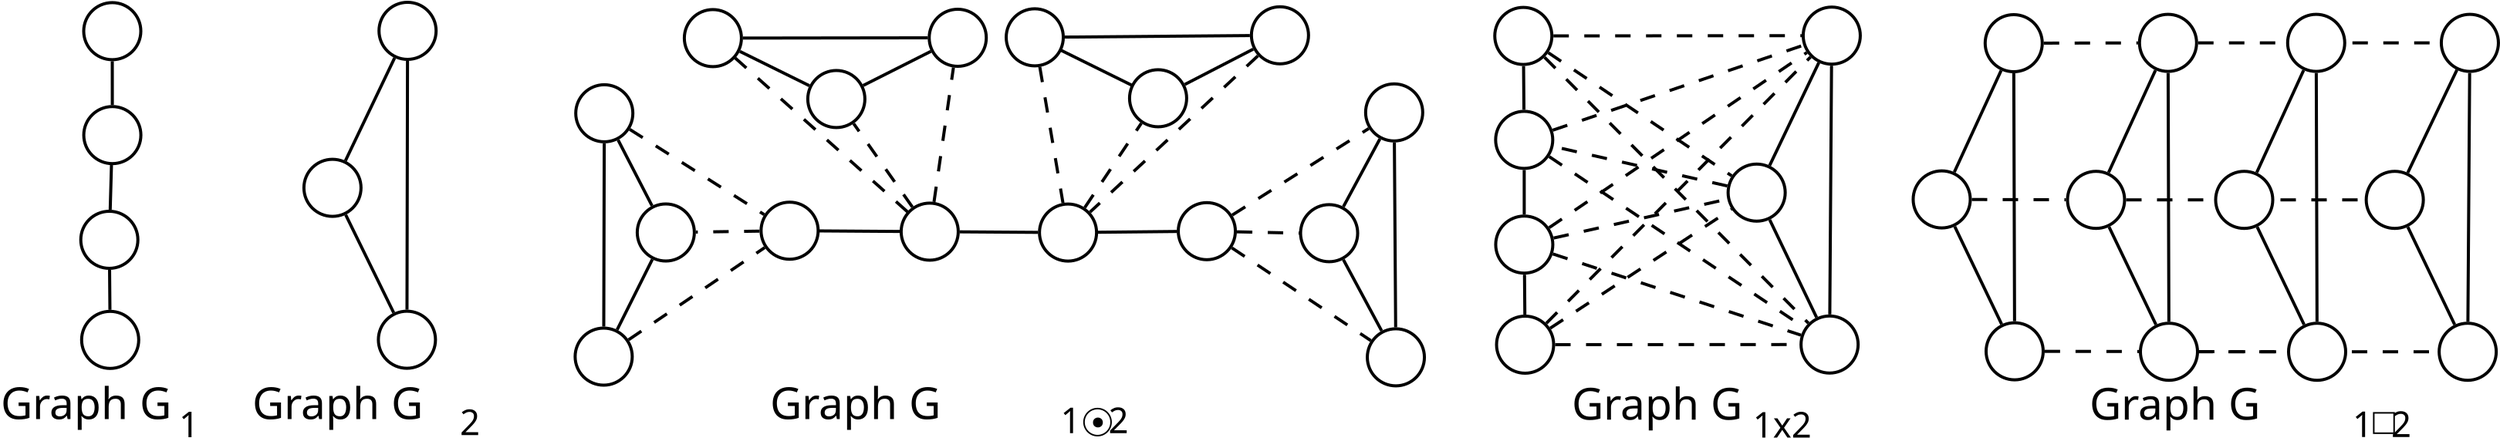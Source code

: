 <?xml version="1.0" encoding="UTF-8"?>
<dia:diagram xmlns:dia="http://www.lysator.liu.se/~alla/dia/">
  <dia:layer name="Background" visible="true" active="true">
    <dia:object type="Standard - Ellipse" version="0" id="O0">
      <dia:attribute name="obj_pos">
        <dia:point val="164.905,-38.76"/>
      </dia:attribute>
      <dia:attribute name="obj_bb">
        <dia:rectangle val="164.805,-38.86;168.705,-34.96"/>
      </dia:attribute>
      <dia:attribute name="elem_corner">
        <dia:point val="164.905,-38.76"/>
      </dia:attribute>
      <dia:attribute name="elem_width">
        <dia:real val="3.7"/>
      </dia:attribute>
      <dia:attribute name="elem_height">
        <dia:real val="3.7"/>
      </dia:attribute>
      <dia:attribute name="border_width">
        <dia:real val="0.2"/>
      </dia:attribute>
      <dia:attribute name="aspect">
        <dia:enum val="2"/>
      </dia:attribute>
    </dia:object>
    <dia:object type="Standard - Ellipse" version="0" id="O1">
      <dia:attribute name="obj_pos">
        <dia:point val="164.96,-32.02"/>
      </dia:attribute>
      <dia:attribute name="obj_bb">
        <dia:rectangle val="164.86,-32.12;168.76,-28.22"/>
      </dia:attribute>
      <dia:attribute name="elem_corner">
        <dia:point val="164.96,-32.02"/>
      </dia:attribute>
      <dia:attribute name="elem_width">
        <dia:real val="3.7"/>
      </dia:attribute>
      <dia:attribute name="elem_height">
        <dia:real val="3.7"/>
      </dia:attribute>
      <dia:attribute name="border_width">
        <dia:real val="0.2"/>
      </dia:attribute>
      <dia:attribute name="aspect">
        <dia:enum val="2"/>
      </dia:attribute>
    </dia:object>
    <dia:object type="Standard - Ellipse" version="0" id="O2">
      <dia:attribute name="obj_pos">
        <dia:point val="164.965,-25.23"/>
      </dia:attribute>
      <dia:attribute name="obj_bb">
        <dia:rectangle val="164.865,-25.33;168.765,-21.43"/>
      </dia:attribute>
      <dia:attribute name="elem_corner">
        <dia:point val="164.965,-25.23"/>
      </dia:attribute>
      <dia:attribute name="elem_width">
        <dia:real val="3.7"/>
      </dia:attribute>
      <dia:attribute name="elem_height">
        <dia:real val="3.7"/>
      </dia:attribute>
      <dia:attribute name="border_width">
        <dia:real val="0.2"/>
      </dia:attribute>
      <dia:attribute name="aspect">
        <dia:enum val="2"/>
      </dia:attribute>
    </dia:object>
    <dia:object type="Standard - Ellipse" version="0" id="O3">
      <dia:attribute name="obj_pos">
        <dia:point val="165.02,-18.74"/>
      </dia:attribute>
      <dia:attribute name="obj_bb">
        <dia:rectangle val="164.92,-18.84;168.82,-14.94"/>
      </dia:attribute>
      <dia:attribute name="elem_corner">
        <dia:point val="165.02,-18.74"/>
      </dia:attribute>
      <dia:attribute name="elem_width">
        <dia:real val="3.7"/>
      </dia:attribute>
      <dia:attribute name="elem_height">
        <dia:real val="3.7"/>
      </dia:attribute>
      <dia:attribute name="border_width">
        <dia:real val="0.2"/>
      </dia:attribute>
      <dia:attribute name="aspect">
        <dia:enum val="2"/>
      </dia:attribute>
    </dia:object>
    <dia:object type="Standard - Ellipse" version="0" id="O4">
      <dia:attribute name="obj_pos">
        <dia:point val="180.025,-28.6"/>
      </dia:attribute>
      <dia:attribute name="obj_bb">
        <dia:rectangle val="179.925,-28.7;183.825,-24.8"/>
      </dia:attribute>
      <dia:attribute name="elem_corner">
        <dia:point val="180.025,-28.6"/>
      </dia:attribute>
      <dia:attribute name="elem_width">
        <dia:real val="3.7"/>
      </dia:attribute>
      <dia:attribute name="elem_height">
        <dia:real val="3.7"/>
      </dia:attribute>
      <dia:attribute name="border_width">
        <dia:real val="0.2"/>
      </dia:attribute>
      <dia:attribute name="aspect">
        <dia:enum val="2"/>
      </dia:attribute>
    </dia:object>
    <dia:object type="Standard - Ellipse" version="0" id="O5">
      <dia:attribute name="obj_pos">
        <dia:point val="184.75,-18.75"/>
      </dia:attribute>
      <dia:attribute name="obj_bb">
        <dia:rectangle val="184.65,-18.85;188.55,-14.95"/>
      </dia:attribute>
      <dia:attribute name="elem_corner">
        <dia:point val="184.75,-18.75"/>
      </dia:attribute>
      <dia:attribute name="elem_width">
        <dia:real val="3.7"/>
      </dia:attribute>
      <dia:attribute name="elem_height">
        <dia:real val="3.7"/>
      </dia:attribute>
      <dia:attribute name="border_width">
        <dia:real val="0.2"/>
      </dia:attribute>
      <dia:attribute name="aspect">
        <dia:enum val="2"/>
      </dia:attribute>
    </dia:object>
    <dia:object type="Standard - Ellipse" version="0" id="O6">
      <dia:attribute name="obj_pos">
        <dia:point val="184.89,-38.78"/>
      </dia:attribute>
      <dia:attribute name="obj_bb">
        <dia:rectangle val="184.79,-38.88;188.69,-34.98"/>
      </dia:attribute>
      <dia:attribute name="elem_corner">
        <dia:point val="184.89,-38.78"/>
      </dia:attribute>
      <dia:attribute name="elem_width">
        <dia:real val="3.7"/>
      </dia:attribute>
      <dia:attribute name="elem_height">
        <dia:real val="3.7"/>
      </dia:attribute>
      <dia:attribute name="border_width">
        <dia:real val="0.2"/>
      </dia:attribute>
      <dia:attribute name="aspect">
        <dia:enum val="2"/>
      </dia:attribute>
    </dia:object>
    <dia:object type="Standard - Line" version="0" id="O7">
      <dia:attribute name="obj_pos">
        <dia:point val="186.614,-18.85"/>
      </dia:attribute>
      <dia:attribute name="obj_bb">
        <dia:rectangle val="186.513,-35.08;186.827,-18.75"/>
      </dia:attribute>
      <dia:attribute name="conn_endpoints">
        <dia:point val="186.614,-18.85"/>
        <dia:point val="186.726,-34.98"/>
      </dia:attribute>
      <dia:attribute name="numcp">
        <dia:int val="1"/>
      </dia:attribute>
      <dia:attribute name="line_width">
        <dia:real val="0.2"/>
      </dia:attribute>
      <dia:connections>
        <dia:connection handle="0" to="O5" connection="8"/>
        <dia:connection handle="1" to="O6" connection="8"/>
      </dia:connections>
    </dia:object>
    <dia:object type="Standard - Line" version="0" id="O8">
      <dia:attribute name="obj_pos">
        <dia:point val="166.771,-34.96"/>
      </dia:attribute>
      <dia:attribute name="obj_bb">
        <dia:rectangle val="166.67,-35.06;166.895,-32.02"/>
      </dia:attribute>
      <dia:attribute name="conn_endpoints">
        <dia:point val="166.771,-34.96"/>
        <dia:point val="166.794,-32.12"/>
      </dia:attribute>
      <dia:attribute name="numcp">
        <dia:int val="1"/>
      </dia:attribute>
      <dia:attribute name="line_width">
        <dia:real val="0.2"/>
      </dia:attribute>
      <dia:connections>
        <dia:connection handle="0" to="O0" connection="8"/>
        <dia:connection handle="1" to="O1" connection="8"/>
      </dia:connections>
    </dia:object>
    <dia:object type="Standard - Line" version="0" id="O9">
      <dia:attribute name="obj_pos">
        <dia:point val="166.814,-25.33"/>
      </dia:attribute>
      <dia:attribute name="obj_bb">
        <dia:rectangle val="166.711,-28.32;166.914,-25.23"/>
      </dia:attribute>
      <dia:attribute name="conn_endpoints">
        <dia:point val="166.814,-25.33"/>
        <dia:point val="166.811,-28.22"/>
      </dia:attribute>
      <dia:attribute name="numcp">
        <dia:int val="1"/>
      </dia:attribute>
      <dia:attribute name="line_width">
        <dia:real val="0.2"/>
      </dia:attribute>
      <dia:connections>
        <dia:connection handle="0" to="O2" connection="8"/>
        <dia:connection handle="1" to="O1" connection="8"/>
      </dia:connections>
    </dia:object>
    <dia:object type="Standard - Line" version="0" id="O10">
      <dia:attribute name="obj_pos">
        <dia:point val="166.832,-21.43"/>
      </dia:attribute>
      <dia:attribute name="obj_bb">
        <dia:rectangle val="166.731,-21.531;166.954,-18.739"/>
      </dia:attribute>
      <dia:attribute name="conn_endpoints">
        <dia:point val="166.832,-21.43"/>
        <dia:point val="166.853,-18.84"/>
      </dia:attribute>
      <dia:attribute name="numcp">
        <dia:int val="1"/>
      </dia:attribute>
      <dia:attribute name="line_width">
        <dia:real val="0.2"/>
      </dia:attribute>
      <dia:connections>
        <dia:connection handle="0" to="O2" connection="8"/>
        <dia:connection handle="1" to="O3" connection="8"/>
      </dia:connections>
    </dia:object>
    <dia:object type="Standard - Line" version="0" id="O11">
      <dia:attribute name="obj_pos">
        <dia:point val="182.718,-24.992"/>
      </dia:attribute>
      <dia:attribute name="obj_bb">
        <dia:rectangle val="182.585,-25.125;185.89,-18.525"/>
      </dia:attribute>
      <dia:attribute name="conn_endpoints">
        <dia:point val="182.718,-24.992"/>
        <dia:point val="185.757,-18.658"/>
      </dia:attribute>
      <dia:attribute name="numcp">
        <dia:int val="1"/>
      </dia:attribute>
      <dia:attribute name="line_width">
        <dia:real val="0.2"/>
      </dia:attribute>
      <dia:connections>
        <dia:connection handle="0" to="O4" connection="8"/>
        <dia:connection handle="1" to="O5" connection="8"/>
      </dia:connections>
    </dia:object>
    <dia:object type="Standard - Line" version="0" id="O12">
      <dia:attribute name="obj_pos">
        <dia:point val="182.714,-28.505"/>
      </dia:attribute>
      <dia:attribute name="obj_bb">
        <dia:rectangle val="182.58,-35.309;186.035,-28.371"/>
      </dia:attribute>
      <dia:attribute name="conn_endpoints">
        <dia:point val="182.714,-28.505"/>
        <dia:point val="185.901,-35.175"/>
      </dia:attribute>
      <dia:attribute name="numcp">
        <dia:int val="1"/>
      </dia:attribute>
      <dia:attribute name="line_width">
        <dia:real val="0.2"/>
      </dia:attribute>
      <dia:connections>
        <dia:connection handle="0" to="O4" connection="8"/>
        <dia:connection handle="1" to="O6" connection="8"/>
      </dia:connections>
    </dia:object>
    <dia:object type="Standard - Line" version="0" id="O13">
      <dia:attribute name="obj_pos">
        <dia:point val="168.818,-16.891"/>
      </dia:attribute>
      <dia:attribute name="obj_bb">
        <dia:rectangle val="168.718,-16.999;184.752,-16.791"/>
      </dia:attribute>
      <dia:attribute name="conn_endpoints">
        <dia:point val="168.818,-16.891"/>
        <dia:point val="184.652,-16.899"/>
      </dia:attribute>
      <dia:attribute name="numcp">
        <dia:int val="1"/>
      </dia:attribute>
      <dia:attribute name="line_width">
        <dia:real val="0.2"/>
      </dia:attribute>
      <dia:attribute name="line_style">
        <dia:enum val="1"/>
      </dia:attribute>
      <dia:connections>
        <dia:connection handle="0" to="O3" connection="8"/>
        <dia:connection handle="1" to="O5" connection="8"/>
      </dia:connections>
    </dia:object>
    <dia:object type="Standard - Line" version="0" id="O14">
      <dia:attribute name="obj_pos">
        <dia:point val="168.668,-22.773"/>
      </dia:attribute>
      <dia:attribute name="obj_bb">
        <dia:rectangle val="168.542,-22.899;184.873,-17.381"/>
      </dia:attribute>
      <dia:attribute name="conn_endpoints">
        <dia:point val="168.668,-22.773"/>
        <dia:point val="184.747,-17.507"/>
      </dia:attribute>
      <dia:attribute name="numcp">
        <dia:int val="1"/>
      </dia:attribute>
      <dia:attribute name="line_width">
        <dia:real val="0.2"/>
      </dia:attribute>
      <dia:attribute name="line_style">
        <dia:enum val="1"/>
      </dia:attribute>
      <dia:connections>
        <dia:connection handle="0" to="O2" connection="8"/>
        <dia:connection handle="1" to="O5" connection="8"/>
      </dia:connections>
    </dia:object>
    <dia:object type="Standard - Line" version="0" id="O15">
      <dia:attribute name="obj_pos">
        <dia:point val="168.429,-29.084"/>
      </dia:attribute>
      <dia:attribute name="obj_bb">
        <dia:rectangle val="168.29,-29.223;185.12,-17.847"/>
      </dia:attribute>
      <dia:attribute name="conn_endpoints">
        <dia:point val="168.429,-29.084"/>
        <dia:point val="184.981,-17.986"/>
      </dia:attribute>
      <dia:attribute name="numcp">
        <dia:int val="1"/>
      </dia:attribute>
      <dia:attribute name="line_width">
        <dia:real val="0.2"/>
      </dia:attribute>
      <dia:attribute name="line_style">
        <dia:enum val="1"/>
      </dia:attribute>
      <dia:connections>
        <dia:connection handle="0" to="O1" connection="8"/>
        <dia:connection handle="1" to="O5" connection="8"/>
      </dia:connections>
    </dia:object>
    <dia:object type="Standard - Line" version="0" id="O16">
      <dia:attribute name="obj_pos">
        <dia:point val="168.127,-35.526"/>
      </dia:attribute>
      <dia:attribute name="obj_bb">
        <dia:rectangle val="167.986,-35.668;185.369,-18.142"/>
      </dia:attribute>
      <dia:attribute name="conn_endpoints">
        <dia:point val="168.127,-35.526"/>
        <dia:point val="185.228,-18.284"/>
      </dia:attribute>
      <dia:attribute name="numcp">
        <dia:int val="1"/>
      </dia:attribute>
      <dia:attribute name="line_width">
        <dia:real val="0.2"/>
      </dia:attribute>
      <dia:attribute name="line_style">
        <dia:enum val="1"/>
      </dia:attribute>
      <dia:connections>
        <dia:connection handle="0" to="O0" connection="8"/>
        <dia:connection handle="1" to="O5" connection="8"/>
      </dia:connections>
    </dia:object>
    <dia:object type="Standard - Line" version="0" id="O17">
      <dia:attribute name="obj_pos">
        <dia:point val="168.243,-18.275"/>
      </dia:attribute>
      <dia:attribute name="obj_bb">
        <dia:rectangle val="168.102,-35.687;185.508,-18.134"/>
      </dia:attribute>
      <dia:attribute name="conn_endpoints">
        <dia:point val="168.243,-18.275"/>
        <dia:point val="185.367,-35.545"/>
      </dia:attribute>
      <dia:attribute name="numcp">
        <dia:int val="1"/>
      </dia:attribute>
      <dia:attribute name="line_width">
        <dia:real val="0.2"/>
      </dia:attribute>
      <dia:attribute name="line_style">
        <dia:enum val="1"/>
      </dia:attribute>
      <dia:connections>
        <dia:connection handle="0" to="O3" connection="8"/>
        <dia:connection handle="1" to="O6" connection="8"/>
      </dia:connections>
    </dia:object>
    <dia:object type="Standard - Line" version="0" id="O18">
      <dia:attribute name="obj_pos">
        <dia:point val="168.718,-23.806"/>
      </dia:attribute>
      <dia:attribute name="obj_bb">
        <dia:rectangle val="168.599,-26.444;180.091,-23.686"/>
      </dia:attribute>
      <dia:attribute name="conn_endpoints">
        <dia:point val="168.718,-23.806"/>
        <dia:point val="179.972,-26.324"/>
      </dia:attribute>
      <dia:attribute name="numcp">
        <dia:int val="1"/>
      </dia:attribute>
      <dia:attribute name="line_width">
        <dia:real val="0.2"/>
      </dia:attribute>
      <dia:attribute name="line_style">
        <dia:enum val="1"/>
      </dia:attribute>
      <dia:connections>
        <dia:connection handle="0" to="O2" connection="8"/>
        <dia:connection handle="1" to="O4" connection="8"/>
      </dia:connections>
    </dia:object>
    <dia:object type="Standard - Line" version="0" id="O19">
      <dia:attribute name="obj_pos">
        <dia:point val="179.973,-27.182"/>
      </dia:attribute>
      <dia:attribute name="obj_bb">
        <dia:rectangle val="168.592,-29.858;180.093,-27.062"/>
      </dia:attribute>
      <dia:attribute name="conn_endpoints">
        <dia:point val="179.973,-27.182"/>
        <dia:point val="168.712,-29.738"/>
      </dia:attribute>
      <dia:attribute name="numcp">
        <dia:int val="1"/>
      </dia:attribute>
      <dia:attribute name="line_width">
        <dia:real val="0.2"/>
      </dia:attribute>
      <dia:attribute name="line_style">
        <dia:enum val="1"/>
      </dia:attribute>
      <dia:connections>
        <dia:connection handle="0" to="O4" connection="8"/>
        <dia:connection handle="1" to="O1" connection="8"/>
      </dia:connections>
    </dia:object>
    <dia:object type="Standard - Line" version="0" id="O20">
      <dia:attribute name="obj_pos">
        <dia:point val="168.373,-35.823"/>
      </dia:attribute>
      <dia:attribute name="obj_bb">
        <dia:rectangle val="168.234,-35.962;180.396,-27.698"/>
      </dia:attribute>
      <dia:attribute name="conn_endpoints">
        <dia:point val="168.373,-35.823"/>
        <dia:point val="180.257,-27.837"/>
      </dia:attribute>
      <dia:attribute name="numcp">
        <dia:int val="1"/>
      </dia:attribute>
      <dia:attribute name="line_width">
        <dia:real val="0.2"/>
      </dia:attribute>
      <dia:attribute name="line_style">
        <dia:enum val="1"/>
      </dia:attribute>
      <dia:connections>
        <dia:connection handle="0" to="O0" connection="8"/>
        <dia:connection handle="1" to="O4" connection="8"/>
      </dia:connections>
    </dia:object>
    <dia:object type="Standard - Line" version="0" id="O21">
      <dia:attribute name="obj_pos">
        <dia:point val="168.426,-24.476"/>
      </dia:attribute>
      <dia:attribute name="obj_bb">
        <dia:rectangle val="168.287,-35.973;185.268,-24.337"/>
      </dia:attribute>
      <dia:attribute name="conn_endpoints">
        <dia:point val="168.426,-24.476"/>
        <dia:point val="185.129,-35.834"/>
      </dia:attribute>
      <dia:attribute name="numcp">
        <dia:int val="1"/>
      </dia:attribute>
      <dia:attribute name="line_width">
        <dia:real val="0.2"/>
      </dia:attribute>
      <dia:attribute name="line_style">
        <dia:enum val="1"/>
      </dia:attribute>
      <dia:connections>
        <dia:connection handle="0" to="O2" connection="8"/>
        <dia:connection handle="1" to="O6" connection="8"/>
      </dia:connections>
    </dia:object>
    <dia:object type="Standard - Line" version="0" id="O22">
      <dia:attribute name="obj_pos">
        <dia:point val="168.498,-17.96"/>
      </dia:attribute>
      <dia:attribute name="obj_bb">
        <dia:rectangle val="168.36,-25.819;180.385,-17.822"/>
      </dia:attribute>
      <dia:attribute name="conn_endpoints">
        <dia:point val="168.498,-17.96"/>
        <dia:point val="180.247,-25.68"/>
      </dia:attribute>
      <dia:attribute name="numcp">
        <dia:int val="1"/>
      </dia:attribute>
      <dia:attribute name="line_width">
        <dia:real val="0.2"/>
      </dia:attribute>
      <dia:attribute name="line_style">
        <dia:enum val="1"/>
      </dia:attribute>
      <dia:connections>
        <dia:connection handle="0" to="O3" connection="8"/>
        <dia:connection handle="1" to="O4" connection="8"/>
      </dia:connections>
    </dia:object>
    <dia:object type="Standard - Line" version="0" id="O23">
      <dia:attribute name="obj_pos">
        <dia:point val="168.657,-30.796"/>
      </dia:attribute>
      <dia:attribute name="obj_bb">
        <dia:rectangle val="168.53,-36.43;185.02,-30.67"/>
      </dia:attribute>
      <dia:attribute name="conn_endpoints">
        <dia:point val="168.657,-30.796"/>
        <dia:point val="184.893,-36.304"/>
      </dia:attribute>
      <dia:attribute name="numcp">
        <dia:int val="1"/>
      </dia:attribute>
      <dia:attribute name="line_width">
        <dia:real val="0.2"/>
      </dia:attribute>
      <dia:attribute name="line_style">
        <dia:enum val="1"/>
      </dia:attribute>
      <dia:connections>
        <dia:connection handle="0" to="O1" connection="8"/>
        <dia:connection handle="1" to="O6" connection="8"/>
      </dia:connections>
    </dia:object>
    <dia:object type="Standard - Line" version="0" id="O24">
      <dia:attribute name="obj_pos">
        <dia:point val="168.705,-36.912"/>
      </dia:attribute>
      <dia:attribute name="obj_bb">
        <dia:rectangle val="168.605,-37.028;184.89,-36.812"/>
      </dia:attribute>
      <dia:attribute name="conn_endpoints">
        <dia:point val="168.705,-36.912"/>
        <dia:point val="184.79,-36.928"/>
      </dia:attribute>
      <dia:attribute name="numcp">
        <dia:int val="1"/>
      </dia:attribute>
      <dia:attribute name="line_width">
        <dia:real val="0.2"/>
      </dia:attribute>
      <dia:attribute name="line_style">
        <dia:enum val="1"/>
      </dia:attribute>
      <dia:connections>
        <dia:connection handle="0" to="O0" connection="8"/>
        <dia:connection handle="1" to="O6" connection="8"/>
      </dia:connections>
    </dia:object>
    <dia:object type="Standard - Ellipse" version="0" id="O25">
      <dia:attribute name="obj_pos">
        <dia:point val="221.375,-28.13"/>
      </dia:attribute>
      <dia:attribute name="obj_bb">
        <dia:rectangle val="221.275,-28.23;225.175,-24.33"/>
      </dia:attribute>
      <dia:attribute name="elem_corner">
        <dia:point val="221.375,-28.13"/>
      </dia:attribute>
      <dia:attribute name="elem_width">
        <dia:real val="3.7"/>
      </dia:attribute>
      <dia:attribute name="elem_height">
        <dia:real val="3.7"/>
      </dia:attribute>
      <dia:attribute name="border_width">
        <dia:real val="0.2"/>
      </dia:attribute>
      <dia:attribute name="aspect">
        <dia:enum val="2"/>
      </dia:attribute>
    </dia:object>
    <dia:object type="Standard - Ellipse" version="0" id="O26">
      <dia:attribute name="obj_pos">
        <dia:point val="226.1,-18.28"/>
      </dia:attribute>
      <dia:attribute name="obj_bb">
        <dia:rectangle val="226,-18.38;229.9,-14.48"/>
      </dia:attribute>
      <dia:attribute name="elem_corner">
        <dia:point val="226.1,-18.28"/>
      </dia:attribute>
      <dia:attribute name="elem_width">
        <dia:real val="3.7"/>
      </dia:attribute>
      <dia:attribute name="elem_height">
        <dia:real val="3.7"/>
      </dia:attribute>
      <dia:attribute name="border_width">
        <dia:real val="0.2"/>
      </dia:attribute>
      <dia:attribute name="aspect">
        <dia:enum val="2"/>
      </dia:attribute>
    </dia:object>
    <dia:object type="Standard - Ellipse" version="0" id="O27">
      <dia:attribute name="obj_pos">
        <dia:point val="226.24,-38.31"/>
      </dia:attribute>
      <dia:attribute name="obj_bb">
        <dia:rectangle val="226.14,-38.41;230.04,-34.51"/>
      </dia:attribute>
      <dia:attribute name="elem_corner">
        <dia:point val="226.24,-38.31"/>
      </dia:attribute>
      <dia:attribute name="elem_width">
        <dia:real val="3.7"/>
      </dia:attribute>
      <dia:attribute name="elem_height">
        <dia:real val="3.7"/>
      </dia:attribute>
      <dia:attribute name="border_width">
        <dia:real val="0.2"/>
      </dia:attribute>
      <dia:attribute name="aspect">
        <dia:enum val="2"/>
      </dia:attribute>
    </dia:object>
    <dia:object type="Standard - Line" version="0" id="O28">
      <dia:attribute name="obj_pos">
        <dia:point val="227.964,-18.38"/>
      </dia:attribute>
      <dia:attribute name="obj_bb">
        <dia:rectangle val="227.863,-34.61;228.177,-18.28"/>
      </dia:attribute>
      <dia:attribute name="conn_endpoints">
        <dia:point val="227.964,-18.38"/>
        <dia:point val="228.076,-34.51"/>
      </dia:attribute>
      <dia:attribute name="numcp">
        <dia:int val="1"/>
      </dia:attribute>
      <dia:attribute name="line_width">
        <dia:real val="0.2"/>
      </dia:attribute>
      <dia:connections>
        <dia:connection handle="0" to="O26" connection="8"/>
        <dia:connection handle="1" to="O27" connection="8"/>
      </dia:connections>
    </dia:object>
    <dia:object type="Standard - Line" version="0" id="O29">
      <dia:attribute name="obj_pos">
        <dia:point val="224.068,-24.522"/>
      </dia:attribute>
      <dia:attribute name="obj_bb">
        <dia:rectangle val="223.935,-24.655;227.24,-18.055"/>
      </dia:attribute>
      <dia:attribute name="conn_endpoints">
        <dia:point val="224.068,-24.522"/>
        <dia:point val="227.107,-18.188"/>
      </dia:attribute>
      <dia:attribute name="numcp">
        <dia:int val="1"/>
      </dia:attribute>
      <dia:attribute name="line_width">
        <dia:real val="0.2"/>
      </dia:attribute>
      <dia:connections>
        <dia:connection handle="0" to="O25" connection="8"/>
        <dia:connection handle="1" to="O26" connection="8"/>
      </dia:connections>
    </dia:object>
    <dia:object type="Standard - Line" version="0" id="O30">
      <dia:attribute name="obj_pos">
        <dia:point val="224.064,-28.035"/>
      </dia:attribute>
      <dia:attribute name="obj_bb">
        <dia:rectangle val="223.93,-34.839;227.385,-27.901"/>
      </dia:attribute>
      <dia:attribute name="conn_endpoints">
        <dia:point val="224.064,-28.035"/>
        <dia:point val="227.251,-34.705"/>
      </dia:attribute>
      <dia:attribute name="numcp">
        <dia:int val="1"/>
      </dia:attribute>
      <dia:attribute name="line_width">
        <dia:real val="0.2"/>
      </dia:attribute>
      <dia:connections>
        <dia:connection handle="0" to="O25" connection="8"/>
        <dia:connection handle="1" to="O27" connection="8"/>
      </dia:connections>
    </dia:object>
    <dia:object type="Standard - Line" version="0" id="O31">
      <dia:attribute name="obj_pos">
        <dia:point val="210.442,-16.43"/>
      </dia:attribute>
      <dia:attribute name="obj_bb">
        <dia:rectangle val="210.342,-16.53;226.1,-16.33"/>
      </dia:attribute>
      <dia:attribute name="conn_endpoints">
        <dia:point val="210.442,-16.43"/>
        <dia:point val="226,-16.43"/>
      </dia:attribute>
      <dia:attribute name="numcp">
        <dia:int val="1"/>
      </dia:attribute>
      <dia:attribute name="line_width">
        <dia:real val="0.2"/>
      </dia:attribute>
      <dia:attribute name="line_style">
        <dia:enum val="1"/>
      </dia:attribute>
      <dia:connections>
        <dia:connection handle="0" to="O42" connection="4"/>
        <dia:connection handle="1" to="O26" connection="8"/>
      </dia:connections>
    </dia:object>
    <dia:object type="Standard - Line" version="0" id="O32">
      <dia:attribute name="obj_pos">
        <dia:point val="205.817,-26.28"/>
      </dia:attribute>
      <dia:attribute name="obj_bb">
        <dia:rectangle val="205.717,-26.38;221.375,-26.18"/>
      </dia:attribute>
      <dia:attribute name="conn_endpoints">
        <dia:point val="205.817,-26.28"/>
        <dia:point val="221.275,-26.28"/>
      </dia:attribute>
      <dia:attribute name="numcp">
        <dia:int val="1"/>
      </dia:attribute>
      <dia:attribute name="line_width">
        <dia:real val="0.2"/>
      </dia:attribute>
      <dia:attribute name="line_style">
        <dia:enum val="1"/>
      </dia:attribute>
      <dia:connections>
        <dia:connection handle="0" to="O41" connection="8"/>
        <dia:connection handle="1" to="O25" connection="8"/>
      </dia:connections>
    </dia:object>
    <dia:object type="Standard - Line" version="0" id="O33">
      <dia:attribute name="obj_pos">
        <dia:point val="210.481,-36.46"/>
      </dia:attribute>
      <dia:attribute name="obj_bb">
        <dia:rectangle val="210.381,-36.56;226.241,-36.36"/>
      </dia:attribute>
      <dia:attribute name="conn_endpoints">
        <dia:point val="210.481,-36.46"/>
        <dia:point val="226.141,-36.46"/>
      </dia:attribute>
      <dia:attribute name="numcp">
        <dia:int val="1"/>
      </dia:attribute>
      <dia:attribute name="line_width">
        <dia:real val="0.2"/>
      </dia:attribute>
      <dia:attribute name="line_style">
        <dia:enum val="1"/>
      </dia:attribute>
      <dia:connections>
        <dia:connection handle="0" to="O43" connection="8"/>
        <dia:connection handle="1" to="O27" connection="8"/>
      </dia:connections>
    </dia:object>
    <dia:object type="Standard - Ellipse" version="0" id="O34">
      <dia:attribute name="obj_pos">
        <dia:point val="211.617,-28.13"/>
      </dia:attribute>
      <dia:attribute name="obj_bb">
        <dia:rectangle val="211.517,-28.23;215.417,-24.33"/>
      </dia:attribute>
      <dia:attribute name="elem_corner">
        <dia:point val="211.617,-28.13"/>
      </dia:attribute>
      <dia:attribute name="elem_width">
        <dia:real val="3.7"/>
      </dia:attribute>
      <dia:attribute name="elem_height">
        <dia:real val="3.7"/>
      </dia:attribute>
      <dia:attribute name="border_width">
        <dia:real val="0.2"/>
      </dia:attribute>
      <dia:attribute name="aspect">
        <dia:enum val="2"/>
      </dia:attribute>
    </dia:object>
    <dia:object type="Standard - Ellipse" version="0" id="O35">
      <dia:attribute name="obj_pos">
        <dia:point val="216.342,-18.28"/>
      </dia:attribute>
      <dia:attribute name="obj_bb">
        <dia:rectangle val="216.242,-18.38;220.142,-14.48"/>
      </dia:attribute>
      <dia:attribute name="elem_corner">
        <dia:point val="216.342,-18.28"/>
      </dia:attribute>
      <dia:attribute name="elem_width">
        <dia:real val="3.7"/>
      </dia:attribute>
      <dia:attribute name="elem_height">
        <dia:real val="3.7"/>
      </dia:attribute>
      <dia:attribute name="border_width">
        <dia:real val="0.2"/>
      </dia:attribute>
      <dia:attribute name="aspect">
        <dia:enum val="2"/>
      </dia:attribute>
    </dia:object>
    <dia:object type="Standard - Ellipse" version="0" id="O36">
      <dia:attribute name="obj_pos">
        <dia:point val="216.282,-38.31"/>
      </dia:attribute>
      <dia:attribute name="obj_bb">
        <dia:rectangle val="216.182,-38.41;220.082,-34.51"/>
      </dia:attribute>
      <dia:attribute name="elem_corner">
        <dia:point val="216.282,-38.31"/>
      </dia:attribute>
      <dia:attribute name="elem_width">
        <dia:real val="3.7"/>
      </dia:attribute>
      <dia:attribute name="elem_height">
        <dia:real val="3.7"/>
      </dia:attribute>
      <dia:attribute name="border_width">
        <dia:real val="0.2"/>
      </dia:attribute>
      <dia:attribute name="aspect">
        <dia:enum val="2"/>
      </dia:attribute>
    </dia:object>
    <dia:object type="Standard - Line" version="0" id="O37">
      <dia:attribute name="obj_pos">
        <dia:point val="218.186,-18.38"/>
      </dia:attribute>
      <dia:attribute name="obj_bb">
        <dia:rectangle val="218.038,-34.61;218.286,-18.28"/>
      </dia:attribute>
      <dia:attribute name="conn_endpoints">
        <dia:point val="218.186,-18.38"/>
        <dia:point val="218.138,-34.51"/>
      </dia:attribute>
      <dia:attribute name="numcp">
        <dia:int val="1"/>
      </dia:attribute>
      <dia:attribute name="line_width">
        <dia:real val="0.2"/>
      </dia:attribute>
      <dia:connections>
        <dia:connection handle="0" to="O35" connection="8"/>
        <dia:connection handle="1" to="O36" connection="8"/>
      </dia:connections>
    </dia:object>
    <dia:object type="Standard - Line" version="0" id="O38">
      <dia:attribute name="obj_pos">
        <dia:point val="214.31,-24.522"/>
      </dia:attribute>
      <dia:attribute name="obj_bb">
        <dia:rectangle val="214.177,-24.655;217.482,-18.055"/>
      </dia:attribute>
      <dia:attribute name="conn_endpoints">
        <dia:point val="214.31,-24.522"/>
        <dia:point val="217.349,-18.188"/>
      </dia:attribute>
      <dia:attribute name="numcp">
        <dia:int val="1"/>
      </dia:attribute>
      <dia:attribute name="line_width">
        <dia:real val="0.2"/>
      </dia:attribute>
      <dia:connections>
        <dia:connection handle="0" to="O34" connection="8"/>
        <dia:connection handle="1" to="O35" connection="8"/>
      </dia:connections>
    </dia:object>
    <dia:object type="Standard - Line" version="0" id="O39">
      <dia:attribute name="obj_pos">
        <dia:point val="214.279,-28.053"/>
      </dia:attribute>
      <dia:attribute name="obj_bb">
        <dia:rectangle val="214.147,-34.82;217.452,-27.92"/>
      </dia:attribute>
      <dia:attribute name="conn_endpoints">
        <dia:point val="214.279,-28.053"/>
        <dia:point val="217.32,-34.687"/>
      </dia:attribute>
      <dia:attribute name="numcp">
        <dia:int val="1"/>
      </dia:attribute>
      <dia:attribute name="line_width">
        <dia:real val="0.2"/>
      </dia:attribute>
      <dia:connections>
        <dia:connection handle="0" to="O34" connection="8"/>
        <dia:connection handle="1" to="O36" connection="8"/>
      </dia:connections>
    </dia:object>
    <dia:object type="Standard - Line" version="0" id="O40">
      <dia:attribute name="obj_pos">
        <dia:point val="200.538,-16.457"/>
      </dia:attribute>
      <dia:attribute name="obj_bb">
        <dia:rectangle val="200.438,-16.557;216.442,-16.33"/>
      </dia:attribute>
      <dia:attribute name="conn_endpoints">
        <dia:point val="200.538,-16.457"/>
        <dia:point val="216.342,-16.43"/>
      </dia:attribute>
      <dia:attribute name="numcp">
        <dia:int val="1"/>
      </dia:attribute>
      <dia:attribute name="line_width">
        <dia:real val="0.2"/>
      </dia:attribute>
      <dia:attribute name="line_style">
        <dia:enum val="1"/>
      </dia:attribute>
      <dia:connections>
        <dia:connection handle="0" to="O48" connection="8"/>
        <dia:connection handle="1" to="O35" connection="3"/>
      </dia:connections>
    </dia:object>
    <dia:object type="Standard - Ellipse" version="0" id="O41">
      <dia:attribute name="obj_pos">
        <dia:point val="202.017,-28.13"/>
      </dia:attribute>
      <dia:attribute name="obj_bb">
        <dia:rectangle val="201.917,-28.23;205.817,-24.33"/>
      </dia:attribute>
      <dia:attribute name="elem_corner">
        <dia:point val="202.017,-28.13"/>
      </dia:attribute>
      <dia:attribute name="elem_width">
        <dia:real val="3.7"/>
      </dia:attribute>
      <dia:attribute name="elem_height">
        <dia:real val="3.7"/>
      </dia:attribute>
      <dia:attribute name="border_width">
        <dia:real val="0.2"/>
      </dia:attribute>
      <dia:attribute name="aspect">
        <dia:enum val="2"/>
      </dia:attribute>
    </dia:object>
    <dia:object type="Standard - Ellipse" version="0" id="O42">
      <dia:attribute name="obj_pos">
        <dia:point val="206.742,-18.28"/>
      </dia:attribute>
      <dia:attribute name="obj_bb">
        <dia:rectangle val="206.642,-18.38;210.542,-14.48"/>
      </dia:attribute>
      <dia:attribute name="elem_corner">
        <dia:point val="206.742,-18.28"/>
      </dia:attribute>
      <dia:attribute name="elem_width">
        <dia:real val="3.7"/>
      </dia:attribute>
      <dia:attribute name="elem_height">
        <dia:real val="3.7"/>
      </dia:attribute>
      <dia:attribute name="border_width">
        <dia:real val="0.2"/>
      </dia:attribute>
      <dia:attribute name="aspect">
        <dia:enum val="2"/>
      </dia:attribute>
    </dia:object>
    <dia:object type="Standard - Ellipse" version="0" id="O43">
      <dia:attribute name="obj_pos">
        <dia:point val="206.682,-38.31"/>
      </dia:attribute>
      <dia:attribute name="obj_bb">
        <dia:rectangle val="206.582,-38.41;210.482,-34.51"/>
      </dia:attribute>
      <dia:attribute name="elem_corner">
        <dia:point val="206.682,-38.31"/>
      </dia:attribute>
      <dia:attribute name="elem_width">
        <dia:real val="3.7"/>
      </dia:attribute>
      <dia:attribute name="elem_height">
        <dia:real val="3.7"/>
      </dia:attribute>
      <dia:attribute name="border_width">
        <dia:real val="0.2"/>
      </dia:attribute>
      <dia:attribute name="aspect">
        <dia:enum val="2"/>
      </dia:attribute>
    </dia:object>
    <dia:object type="Standard - Line" version="0" id="O44">
      <dia:attribute name="obj_pos">
        <dia:point val="208.586,-18.38"/>
      </dia:attribute>
      <dia:attribute name="obj_bb">
        <dia:rectangle val="208.438,-34.61;208.686,-18.28"/>
      </dia:attribute>
      <dia:attribute name="conn_endpoints">
        <dia:point val="208.586,-18.38"/>
        <dia:point val="208.538,-34.51"/>
      </dia:attribute>
      <dia:attribute name="numcp">
        <dia:int val="1"/>
      </dia:attribute>
      <dia:attribute name="line_width">
        <dia:real val="0.2"/>
      </dia:attribute>
      <dia:connections>
        <dia:connection handle="0" to="O42" connection="8"/>
        <dia:connection handle="1" to="O43" connection="8"/>
      </dia:connections>
    </dia:object>
    <dia:object type="Standard - Line" version="0" id="O45">
      <dia:attribute name="obj_pos">
        <dia:point val="204.71,-24.522"/>
      </dia:attribute>
      <dia:attribute name="obj_bb">
        <dia:rectangle val="204.577,-24.655;207.882,-18.055"/>
      </dia:attribute>
      <dia:attribute name="conn_endpoints">
        <dia:point val="204.71,-24.522"/>
        <dia:point val="207.749,-18.188"/>
      </dia:attribute>
      <dia:attribute name="numcp">
        <dia:int val="1"/>
      </dia:attribute>
      <dia:attribute name="line_width">
        <dia:real val="0.2"/>
      </dia:attribute>
      <dia:connections>
        <dia:connection handle="0" to="O41" connection="8"/>
        <dia:connection handle="1" to="O42" connection="8"/>
      </dia:connections>
    </dia:object>
    <dia:object type="Standard - Line" version="0" id="O46">
      <dia:attribute name="obj_pos">
        <dia:point val="204.679,-28.053"/>
      </dia:attribute>
      <dia:attribute name="obj_bb">
        <dia:rectangle val="204.547,-34.82;207.852,-27.92"/>
      </dia:attribute>
      <dia:attribute name="conn_endpoints">
        <dia:point val="204.679,-28.053"/>
        <dia:point val="207.72,-34.687"/>
      </dia:attribute>
      <dia:attribute name="numcp">
        <dia:int val="1"/>
      </dia:attribute>
      <dia:attribute name="line_width">
        <dia:real val="0.2"/>
      </dia:attribute>
      <dia:connections>
        <dia:connection handle="0" to="O41" connection="8"/>
        <dia:connection handle="1" to="O43" connection="8"/>
      </dia:connections>
    </dia:object>
    <dia:object type="Standard - Ellipse" version="0" id="O47">
      <dia:attribute name="obj_pos">
        <dia:point val="192.017,-28.16"/>
      </dia:attribute>
      <dia:attribute name="obj_bb">
        <dia:rectangle val="191.917,-28.26;195.817,-24.36"/>
      </dia:attribute>
      <dia:attribute name="elem_corner">
        <dia:point val="192.017,-28.16"/>
      </dia:attribute>
      <dia:attribute name="elem_width">
        <dia:real val="3.7"/>
      </dia:attribute>
      <dia:attribute name="elem_height">
        <dia:real val="3.7"/>
      </dia:attribute>
      <dia:attribute name="border_width">
        <dia:real val="0.2"/>
      </dia:attribute>
      <dia:attribute name="aspect">
        <dia:enum val="2"/>
      </dia:attribute>
    </dia:object>
    <dia:object type="Standard - Ellipse" version="0" id="O48">
      <dia:attribute name="obj_pos">
        <dia:point val="196.742,-18.31"/>
      </dia:attribute>
      <dia:attribute name="obj_bb">
        <dia:rectangle val="196.642,-18.41;200.542,-14.51"/>
      </dia:attribute>
      <dia:attribute name="elem_corner">
        <dia:point val="196.742,-18.31"/>
      </dia:attribute>
      <dia:attribute name="elem_width">
        <dia:real val="3.7"/>
      </dia:attribute>
      <dia:attribute name="elem_height">
        <dia:real val="3.7"/>
      </dia:attribute>
      <dia:attribute name="border_width">
        <dia:real val="0.2"/>
      </dia:attribute>
      <dia:attribute name="aspect">
        <dia:enum val="2"/>
      </dia:attribute>
    </dia:object>
    <dia:object type="Standard - Ellipse" version="0" id="O49">
      <dia:attribute name="obj_pos">
        <dia:point val="196.682,-38.29"/>
      </dia:attribute>
      <dia:attribute name="obj_bb">
        <dia:rectangle val="196.582,-38.39;200.482,-34.49"/>
      </dia:attribute>
      <dia:attribute name="elem_corner">
        <dia:point val="196.682,-38.29"/>
      </dia:attribute>
      <dia:attribute name="elem_width">
        <dia:real val="3.7"/>
      </dia:attribute>
      <dia:attribute name="elem_height">
        <dia:real val="3.7"/>
      </dia:attribute>
      <dia:attribute name="border_width">
        <dia:real val="0.2"/>
      </dia:attribute>
      <dia:attribute name="aspect">
        <dia:enum val="2"/>
      </dia:attribute>
    </dia:object>
    <dia:object type="Standard - Line" version="0" id="O50">
      <dia:attribute name="obj_pos">
        <dia:point val="198.586,-18.41"/>
      </dia:attribute>
      <dia:attribute name="obj_bb">
        <dia:rectangle val="198.438,-34.59;198.686,-18.31"/>
      </dia:attribute>
      <dia:attribute name="conn_endpoints">
        <dia:point val="198.586,-18.41"/>
        <dia:point val="198.538,-34.49"/>
      </dia:attribute>
      <dia:attribute name="numcp">
        <dia:int val="1"/>
      </dia:attribute>
      <dia:attribute name="line_width">
        <dia:real val="0.2"/>
      </dia:attribute>
      <dia:connections>
        <dia:connection handle="0" to="O48" connection="8"/>
        <dia:connection handle="1" to="O49" connection="8"/>
      </dia:connections>
    </dia:object>
    <dia:object type="Standard - Line" version="0" id="O51">
      <dia:attribute name="obj_pos">
        <dia:point val="194.71,-24.552"/>
      </dia:attribute>
      <dia:attribute name="obj_bb">
        <dia:rectangle val="194.577,-24.685;197.882,-18.085"/>
      </dia:attribute>
      <dia:attribute name="conn_endpoints">
        <dia:point val="194.71,-24.552"/>
        <dia:point val="197.749,-18.218"/>
      </dia:attribute>
      <dia:attribute name="numcp">
        <dia:int val="1"/>
      </dia:attribute>
      <dia:attribute name="line_width">
        <dia:real val="0.2"/>
      </dia:attribute>
      <dia:connections>
        <dia:connection handle="0" to="O47" connection="8"/>
        <dia:connection handle="1" to="O48" connection="8"/>
      </dia:connections>
    </dia:object>
    <dia:object type="Standard - Line" version="0" id="O52">
      <dia:attribute name="obj_pos">
        <dia:point val="194.683,-28.081"/>
      </dia:attribute>
      <dia:attribute name="obj_bb">
        <dia:rectangle val="194.55,-34.801;197.849,-27.949"/>
      </dia:attribute>
      <dia:attribute name="conn_endpoints">
        <dia:point val="194.683,-28.081"/>
        <dia:point val="197.716,-34.669"/>
      </dia:attribute>
      <dia:attribute name="numcp">
        <dia:int val="1"/>
      </dia:attribute>
      <dia:attribute name="line_width">
        <dia:real val="0.2"/>
      </dia:attribute>
      <dia:connections>
        <dia:connection handle="0" to="O47" connection="8"/>
        <dia:connection handle="1" to="O49" connection="8"/>
      </dia:connections>
    </dia:object>
    <dia:object type="Standard - Line" version="0" id="O53">
      <dia:attribute name="obj_pos">
        <dia:point val="195.816,-26.304"/>
      </dia:attribute>
      <dia:attribute name="obj_bb">
        <dia:rectangle val="195.716,-26.404;202.018,-26.186"/>
      </dia:attribute>
      <dia:attribute name="conn_endpoints">
        <dia:point val="195.816,-26.304"/>
        <dia:point val="201.918,-26.286"/>
      </dia:attribute>
      <dia:attribute name="numcp">
        <dia:int val="1"/>
      </dia:attribute>
      <dia:attribute name="line_width">
        <dia:real val="0.2"/>
      </dia:attribute>
      <dia:attribute name="line_style">
        <dia:enum val="1"/>
      </dia:attribute>
      <dia:connections>
        <dia:connection handle="0" to="O47" connection="8"/>
        <dia:connection handle="1" to="O41" connection="8"/>
      </dia:connections>
    </dia:object>
    <dia:object type="Standard - Line" version="0" id="O54">
      <dia:attribute name="obj_pos">
        <dia:point val="200.481,-36.444"/>
      </dia:attribute>
      <dia:attribute name="obj_bb">
        <dia:rectangle val="200.381,-36.556;206.683,-36.344"/>
      </dia:attribute>
      <dia:attribute name="conn_endpoints">
        <dia:point val="200.481,-36.444"/>
        <dia:point val="206.583,-36.456"/>
      </dia:attribute>
      <dia:attribute name="numcp">
        <dia:int val="1"/>
      </dia:attribute>
      <dia:attribute name="line_width">
        <dia:real val="0.2"/>
      </dia:attribute>
      <dia:attribute name="line_style">
        <dia:enum val="1"/>
      </dia:attribute>
      <dia:connections>
        <dia:connection handle="0" to="O49" connection="8"/>
        <dia:connection handle="1" to="O43" connection="8"/>
      </dia:connections>
    </dia:object>
    <dia:object type="Standard - Ellipse" version="0" id="O55">
      <dia:attribute name="obj_pos">
        <dia:point val="73.468,-39.07"/>
      </dia:attribute>
      <dia:attribute name="obj_bb">
        <dia:rectangle val="73.368,-39.17;77.267,-35.27"/>
      </dia:attribute>
      <dia:attribute name="elem_corner">
        <dia:point val="73.468,-39.07"/>
      </dia:attribute>
      <dia:attribute name="elem_width">
        <dia:real val="3.7"/>
      </dia:attribute>
      <dia:attribute name="elem_height">
        <dia:real val="3.7"/>
      </dia:attribute>
      <dia:attribute name="border_width">
        <dia:real val="0.2"/>
      </dia:attribute>
      <dia:attribute name="aspect">
        <dia:enum val="2"/>
      </dia:attribute>
    </dia:object>
    <dia:object type="Standard - Ellipse" version="0" id="O56">
      <dia:attribute name="obj_pos">
        <dia:point val="73.472,-32.33"/>
      </dia:attribute>
      <dia:attribute name="obj_bb">
        <dia:rectangle val="73.373,-32.43;77.272,-28.53"/>
      </dia:attribute>
      <dia:attribute name="elem_corner">
        <dia:point val="73.472,-32.33"/>
      </dia:attribute>
      <dia:attribute name="elem_width">
        <dia:real val="3.7"/>
      </dia:attribute>
      <dia:attribute name="elem_height">
        <dia:real val="3.7"/>
      </dia:attribute>
      <dia:attribute name="border_width">
        <dia:real val="0.2"/>
      </dia:attribute>
      <dia:attribute name="aspect">
        <dia:enum val="2"/>
      </dia:attribute>
    </dia:object>
    <dia:object type="Standard - Ellipse" version="0" id="O57">
      <dia:attribute name="obj_pos">
        <dia:point val="73.278,-25.54"/>
      </dia:attribute>
      <dia:attribute name="obj_bb">
        <dia:rectangle val="73.177,-25.64;77.078,-21.74"/>
      </dia:attribute>
      <dia:attribute name="elem_corner">
        <dia:point val="73.278,-25.54"/>
      </dia:attribute>
      <dia:attribute name="elem_width">
        <dia:real val="3.7"/>
      </dia:attribute>
      <dia:attribute name="elem_height">
        <dia:real val="3.7"/>
      </dia:attribute>
      <dia:attribute name="border_width">
        <dia:real val="0.2"/>
      </dia:attribute>
      <dia:attribute name="aspect">
        <dia:enum val="2"/>
      </dia:attribute>
    </dia:object>
    <dia:object type="Standard - Ellipse" version="0" id="O58">
      <dia:attribute name="obj_pos">
        <dia:point val="73.332,-19.05"/>
      </dia:attribute>
      <dia:attribute name="obj_bb">
        <dia:rectangle val="73.233,-19.15;77.132,-15.25"/>
      </dia:attribute>
      <dia:attribute name="elem_corner">
        <dia:point val="73.332,-19.05"/>
      </dia:attribute>
      <dia:attribute name="elem_width">
        <dia:real val="3.7"/>
      </dia:attribute>
      <dia:attribute name="elem_height">
        <dia:real val="3.7"/>
      </dia:attribute>
      <dia:attribute name="border_width">
        <dia:real val="0.2"/>
      </dia:attribute>
      <dia:attribute name="aspect">
        <dia:enum val="2"/>
      </dia:attribute>
    </dia:object>
    <dia:object type="Standard - Ellipse" version="0" id="O59">
      <dia:attribute name="obj_pos">
        <dia:point val="87.737,-28.91"/>
      </dia:attribute>
      <dia:attribute name="obj_bb">
        <dia:rectangle val="87.638,-29.01;91.537,-25.11"/>
      </dia:attribute>
      <dia:attribute name="elem_corner">
        <dia:point val="87.737,-28.91"/>
      </dia:attribute>
      <dia:attribute name="elem_width">
        <dia:real val="3.7"/>
      </dia:attribute>
      <dia:attribute name="elem_height">
        <dia:real val="3.7"/>
      </dia:attribute>
      <dia:attribute name="border_width">
        <dia:real val="0.2"/>
      </dia:attribute>
      <dia:attribute name="aspect">
        <dia:enum val="2"/>
      </dia:attribute>
    </dia:object>
    <dia:object type="Standard - Ellipse" version="0" id="O60">
      <dia:attribute name="obj_pos">
        <dia:point val="92.562,-19.06"/>
      </dia:attribute>
      <dia:attribute name="obj_bb">
        <dia:rectangle val="92.463,-19.16;96.362,-15.26"/>
      </dia:attribute>
      <dia:attribute name="elem_corner">
        <dia:point val="92.562,-19.06"/>
      </dia:attribute>
      <dia:attribute name="elem_width">
        <dia:real val="3.7"/>
      </dia:attribute>
      <dia:attribute name="elem_height">
        <dia:real val="3.7"/>
      </dia:attribute>
      <dia:attribute name="border_width">
        <dia:real val="0.2"/>
      </dia:attribute>
      <dia:attribute name="aspect">
        <dia:enum val="2"/>
      </dia:attribute>
    </dia:object>
    <dia:object type="Standard - Ellipse" version="0" id="O61">
      <dia:attribute name="obj_pos">
        <dia:point val="92.603,-39.09"/>
      </dia:attribute>
      <dia:attribute name="obj_bb">
        <dia:rectangle val="92.502,-39.19;96.403,-35.29"/>
      </dia:attribute>
      <dia:attribute name="elem_corner">
        <dia:point val="92.603,-39.09"/>
      </dia:attribute>
      <dia:attribute name="elem_width">
        <dia:real val="3.7"/>
      </dia:attribute>
      <dia:attribute name="elem_height">
        <dia:real val="3.7"/>
      </dia:attribute>
      <dia:attribute name="border_width">
        <dia:real val="0.2"/>
      </dia:attribute>
      <dia:attribute name="aspect">
        <dia:enum val="2"/>
      </dia:attribute>
    </dia:object>
    <dia:object type="Standard - Line" version="0" id="O62">
      <dia:attribute name="obj_pos">
        <dia:point val="94.416,-19.16"/>
      </dia:attribute>
      <dia:attribute name="obj_bb">
        <dia:rectangle val="94.316,-35.39;94.549,-19.06"/>
      </dia:attribute>
      <dia:attribute name="conn_endpoints">
        <dia:point val="94.416,-19.16"/>
        <dia:point val="94.449,-35.29"/>
      </dia:attribute>
      <dia:attribute name="numcp">
        <dia:int val="1"/>
      </dia:attribute>
      <dia:attribute name="line_width">
        <dia:real val="0.2"/>
      </dia:attribute>
      <dia:connections>
        <dia:connection handle="0" to="O60" connection="8"/>
        <dia:connection handle="1" to="O61" connection="8"/>
      </dia:connections>
    </dia:object>
    <dia:object type="Standard - Line" version="0" id="O63">
      <dia:attribute name="obj_pos">
        <dia:point val="75.319,-35.27"/>
      </dia:attribute>
      <dia:attribute name="obj_bb">
        <dia:rectangle val="75.219,-35.37;75.421,-32.33"/>
      </dia:attribute>
      <dia:attribute name="conn_endpoints">
        <dia:point val="75.319,-35.27"/>
        <dia:point val="75.321,-32.43"/>
      </dia:attribute>
      <dia:attribute name="numcp">
        <dia:int val="1"/>
      </dia:attribute>
      <dia:attribute name="line_width">
        <dia:real val="0.2"/>
      </dia:attribute>
      <dia:connections>
        <dia:connection handle="0" to="O55" connection="8"/>
        <dia:connection handle="1" to="O56" connection="8"/>
      </dia:connections>
    </dia:object>
    <dia:object type="Standard - Line" version="0" id="O64">
      <dia:attribute name="obj_pos">
        <dia:point val="75.183,-25.633"/>
      </dia:attribute>
      <dia:attribute name="obj_bb">
        <dia:rectangle val="75.081,-28.64;75.37,-25.53"/>
      </dia:attribute>
      <dia:attribute name="conn_endpoints">
        <dia:point val="75.183,-25.633"/>
        <dia:point val="75.267,-28.537"/>
      </dia:attribute>
      <dia:attribute name="numcp">
        <dia:int val="1"/>
      </dia:attribute>
      <dia:attribute name="line_width">
        <dia:real val="0.2"/>
      </dia:attribute>
      <dia:connections>
        <dia:connection handle="0" to="O57" connection="8"/>
        <dia:connection handle="1" to="O56" connection="8"/>
      </dia:connections>
    </dia:object>
    <dia:object type="Standard - Line" version="0" id="O65">
      <dia:attribute name="obj_pos">
        <dia:point val="75.144,-21.74"/>
      </dia:attribute>
      <dia:attribute name="obj_bb">
        <dia:rectangle val="75.043,-21.841;75.267,-19.049"/>
      </dia:attribute>
      <dia:attribute name="conn_endpoints">
        <dia:point val="75.144,-21.74"/>
        <dia:point val="75.166,-19.15"/>
      </dia:attribute>
      <dia:attribute name="numcp">
        <dia:int val="1"/>
      </dia:attribute>
      <dia:attribute name="line_width">
        <dia:real val="0.2"/>
      </dia:attribute>
      <dia:connections>
        <dia:connection handle="0" to="O57" connection="8"/>
        <dia:connection handle="1" to="O58" connection="8"/>
      </dia:connections>
    </dia:object>
    <dia:object type="Standard - Line" version="0" id="O66">
      <dia:attribute name="obj_pos">
        <dia:point val="90.445,-25.309"/>
      </dia:attribute>
      <dia:attribute name="obj_bb">
        <dia:rectangle val="90.312,-25.442;93.688,-18.828"/>
      </dia:attribute>
      <dia:attribute name="conn_endpoints">
        <dia:point val="90.445,-25.309"/>
        <dia:point val="93.555,-18.961"/>
      </dia:attribute>
      <dia:attribute name="numcp">
        <dia:int val="1"/>
      </dia:attribute>
      <dia:attribute name="line_width">
        <dia:real val="0.2"/>
      </dia:attribute>
      <dia:connections>
        <dia:connection handle="0" to="O59" connection="8"/>
        <dia:connection handle="1" to="O60" connection="8"/>
      </dia:connections>
    </dia:object>
    <dia:object type="Standard - Line" version="0" id="O67">
      <dia:attribute name="obj_pos">
        <dia:point val="90.426,-28.815"/>
      </dia:attribute>
      <dia:attribute name="obj_bb">
        <dia:rectangle val="90.293,-35.619;93.747,-28.681"/>
      </dia:attribute>
      <dia:attribute name="conn_endpoints">
        <dia:point val="90.426,-28.815"/>
        <dia:point val="93.614,-35.485"/>
      </dia:attribute>
      <dia:attribute name="numcp">
        <dia:int val="1"/>
      </dia:attribute>
      <dia:attribute name="line_width">
        <dia:real val="0.2"/>
      </dia:attribute>
      <dia:connections>
        <dia:connection handle="0" to="O59" connection="8"/>
        <dia:connection handle="1" to="O61" connection="8"/>
      </dia:connections>
    </dia:object>
    <dia:object type="Standard - Text" version="1" id="O68">
      <dia:attribute name="obj_pos">
        <dia:point val="79.638,-10.893"/>
      </dia:attribute>
      <dia:attribute name="obj_bb">
        <dia:rectangle val="79.638,-13.008;81.085,-10.355"/>
      </dia:attribute>
      <dia:attribute name="text">
        <dia:composite type="text">
          <dia:attribute name="string">
            <dia:string>#1#</dia:string>
          </dia:attribute>
          <dia:attribute name="font">
            <dia:font family="sans" style="0" name="Helvetica"/>
          </dia:attribute>
          <dia:attribute name="height">
            <dia:real val="2.846"/>
          </dia:attribute>
          <dia:attribute name="pos">
            <dia:point val="79.638,-10.893"/>
          </dia:attribute>
          <dia:attribute name="color">
            <dia:color val="#000000"/>
          </dia:attribute>
          <dia:attribute name="alignment">
            <dia:enum val="0"/>
          </dia:attribute>
        </dia:composite>
      </dia:attribute>
      <dia:attribute name="valign">
        <dia:enum val="3"/>
      </dia:attribute>
    </dia:object>
    <dia:object type="Standard - Text" version="1" id="O69">
      <dia:attribute name="obj_pos">
        <dia:point val="97.847,-11.025"/>
      </dia:attribute>
      <dia:attribute name="obj_bb">
        <dia:rectangle val="97.847,-13.14;99.294,-10.488"/>
      </dia:attribute>
      <dia:attribute name="text">
        <dia:composite type="text">
          <dia:attribute name="string">
            <dia:string>#2#</dia:string>
          </dia:attribute>
          <dia:attribute name="font">
            <dia:font family="sans" style="0" name="Helvetica"/>
          </dia:attribute>
          <dia:attribute name="height">
            <dia:real val="2.846"/>
          </dia:attribute>
          <dia:attribute name="pos">
            <dia:point val="97.847,-11.025"/>
          </dia:attribute>
          <dia:attribute name="color">
            <dia:color val="#000000"/>
          </dia:attribute>
          <dia:attribute name="alignment">
            <dia:enum val="0"/>
          </dia:attribute>
        </dia:composite>
      </dia:attribute>
      <dia:attribute name="valign">
        <dia:enum val="3"/>
      </dia:attribute>
    </dia:object>
    <dia:object type="Standard - Text" version="1" id="O70">
      <dia:attribute name="obj_pos">
        <dia:point val="181.63,-10.87"/>
      </dia:attribute>
      <dia:attribute name="obj_bb">
        <dia:rectangle val="181.63,-12.985;185.873,-10.332"/>
      </dia:attribute>
      <dia:attribute name="text">
        <dia:composite type="text">
          <dia:attribute name="string">
            <dia:string>#1x2#</dia:string>
          </dia:attribute>
          <dia:attribute name="font">
            <dia:font family="sans" style="0" name="Helvetica"/>
          </dia:attribute>
          <dia:attribute name="height">
            <dia:real val="2.846"/>
          </dia:attribute>
          <dia:attribute name="pos">
            <dia:point val="181.63,-10.87"/>
          </dia:attribute>
          <dia:attribute name="color">
            <dia:color val="#000000"/>
          </dia:attribute>
          <dia:attribute name="alignment">
            <dia:enum val="0"/>
          </dia:attribute>
        </dia:composite>
      </dia:attribute>
      <dia:attribute name="valign">
        <dia:enum val="3"/>
      </dia:attribute>
    </dia:object>
    <dia:object type="Standard - Text" version="1" id="O71">
      <dia:attribute name="obj_pos">
        <dia:point val="136.765,-11.15"/>
      </dia:attribute>
      <dia:attribute name="obj_bb">
        <dia:rectangle val="136.765,-13.265;141.835,-10.613"/>
      </dia:attribute>
      <dia:attribute name="text">
        <dia:composite type="text">
          <dia:attribute name="string">
            <dia:string>#1   2#</dia:string>
          </dia:attribute>
          <dia:attribute name="font">
            <dia:font family="sans" style="0" name="Helvetica"/>
          </dia:attribute>
          <dia:attribute name="height">
            <dia:real val="2.846"/>
          </dia:attribute>
          <dia:attribute name="pos">
            <dia:point val="136.765,-11.15"/>
          </dia:attribute>
          <dia:attribute name="color">
            <dia:color val="#000000"/>
          </dia:attribute>
          <dia:attribute name="alignment">
            <dia:enum val="0"/>
          </dia:attribute>
        </dia:composite>
      </dia:attribute>
      <dia:attribute name="valign">
        <dia:enum val="3"/>
      </dia:attribute>
    </dia:object>
    <dia:object type="Standard - Ellipse" version="0" id="O72">
      <dia:attribute name="obj_pos">
        <dia:point val="144.395,-26.1"/>
      </dia:attribute>
      <dia:attribute name="obj_bb">
        <dia:rectangle val="144.295,-26.2;148.195,-22.3"/>
      </dia:attribute>
      <dia:attribute name="elem_corner">
        <dia:point val="144.395,-26.1"/>
      </dia:attribute>
      <dia:attribute name="elem_width">
        <dia:real val="3.7"/>
      </dia:attribute>
      <dia:attribute name="elem_height">
        <dia:real val="3.7"/>
      </dia:attribute>
      <dia:attribute name="border_width">
        <dia:real val="0.2"/>
      </dia:attribute>
      <dia:attribute name="aspect">
        <dia:enum val="2"/>
      </dia:attribute>
    </dia:object>
    <dia:object type="Standard - Ellipse" version="0" id="O73">
      <dia:attribute name="obj_pos">
        <dia:point val="135.4,-26.01"/>
      </dia:attribute>
      <dia:attribute name="obj_bb">
        <dia:rectangle val="135.3,-26.11;139.2,-22.21"/>
      </dia:attribute>
      <dia:attribute name="elem_corner">
        <dia:point val="135.4,-26.01"/>
      </dia:attribute>
      <dia:attribute name="elem_width">
        <dia:real val="3.7"/>
      </dia:attribute>
      <dia:attribute name="elem_height">
        <dia:real val="3.7"/>
      </dia:attribute>
      <dia:attribute name="border_width">
        <dia:real val="0.2"/>
      </dia:attribute>
      <dia:attribute name="aspect">
        <dia:enum val="2"/>
      </dia:attribute>
    </dia:object>
    <dia:object type="Standard - Ellipse" version="0" id="O74">
      <dia:attribute name="obj_pos">
        <dia:point val="126.438,-26.069"/>
      </dia:attribute>
      <dia:attribute name="obj_bb">
        <dia:rectangle val="126.338,-26.169;130.238,-22.269"/>
      </dia:attribute>
      <dia:attribute name="elem_corner">
        <dia:point val="126.438,-26.069"/>
      </dia:attribute>
      <dia:attribute name="elem_width">
        <dia:real val="3.7"/>
      </dia:attribute>
      <dia:attribute name="elem_height">
        <dia:real val="3.7"/>
      </dia:attribute>
      <dia:attribute name="border_width">
        <dia:real val="0.2"/>
      </dia:attribute>
      <dia:attribute name="aspect">
        <dia:enum val="2"/>
      </dia:attribute>
    </dia:object>
    <dia:object type="Standard - Ellipse" version="0" id="O75">
      <dia:attribute name="obj_pos">
        <dia:point val="117.36,-26.13"/>
      </dia:attribute>
      <dia:attribute name="obj_bb">
        <dia:rectangle val="117.26,-26.23;121.16,-22.33"/>
      </dia:attribute>
      <dia:attribute name="elem_corner">
        <dia:point val="117.36,-26.13"/>
      </dia:attribute>
      <dia:attribute name="elem_width">
        <dia:real val="3.7"/>
      </dia:attribute>
      <dia:attribute name="elem_height">
        <dia:real val="3.7"/>
      </dia:attribute>
      <dia:attribute name="border_width">
        <dia:real val="0.2"/>
      </dia:attribute>
      <dia:attribute name="aspect">
        <dia:enum val="2"/>
      </dia:attribute>
    </dia:object>
    <dia:object type="Standard - Line" version="0" id="O76">
      <dia:attribute name="obj_pos">
        <dia:point val="144.304,-24.231"/>
      </dia:attribute>
      <dia:attribute name="obj_bb">
        <dia:rectangle val="139.09,-24.332;144.405,-24.078"/>
      </dia:attribute>
      <dia:attribute name="conn_endpoints">
        <dia:point val="144.304,-24.231"/>
        <dia:point val="139.191,-24.179"/>
      </dia:attribute>
      <dia:attribute name="numcp">
        <dia:int val="1"/>
      </dia:attribute>
      <dia:attribute name="line_width">
        <dia:real val="0.2"/>
      </dia:attribute>
      <dia:connections>
        <dia:connection handle="0" to="O72" connection="8"/>
        <dia:connection handle="1" to="O73" connection="8"/>
      </dia:connections>
    </dia:object>
    <dia:object type="Standard - Line" version="0" id="O77">
      <dia:attribute name="obj_pos">
        <dia:point val="130.238,-24.206"/>
      </dia:attribute>
      <dia:attribute name="obj_bb">
        <dia:rectangle val="130.137,-24.307;135.401,-24.072"/>
      </dia:attribute>
      <dia:attribute name="conn_endpoints">
        <dia:point val="130.238,-24.206"/>
        <dia:point val="135.3,-24.173"/>
      </dia:attribute>
      <dia:attribute name="numcp">
        <dia:int val="1"/>
      </dia:attribute>
      <dia:attribute name="line_width">
        <dia:real val="0.2"/>
      </dia:attribute>
      <dia:connections>
        <dia:connection handle="0" to="O74" connection="8"/>
        <dia:connection handle="1" to="O73" connection="8"/>
      </dia:connections>
    </dia:object>
    <dia:object type="Standard - Line" version="0" id="O78">
      <dia:attribute name="obj_pos">
        <dia:point val="126.355,-24.232"/>
      </dia:attribute>
      <dia:attribute name="obj_bb">
        <dia:rectangle val="121.042,-24.368;126.456,-24.131"/>
      </dia:attribute>
      <dia:attribute name="conn_endpoints">
        <dia:point val="126.355,-24.232"/>
        <dia:point val="121.143,-24.267"/>
      </dia:attribute>
      <dia:attribute name="numcp">
        <dia:int val="1"/>
      </dia:attribute>
      <dia:attribute name="line_width">
        <dia:real val="0.2"/>
      </dia:attribute>
      <dia:connections>
        <dia:connection handle="0" to="O74" connection="8"/>
        <dia:connection handle="1" to="O75" connection="8"/>
      </dia:connections>
    </dia:object>
    <dia:object type="Standard - Ellipse" version="0" id="O79">
      <dia:attribute name="obj_pos">
        <dia:point val="141.238,-34.719"/>
      </dia:attribute>
      <dia:attribute name="obj_bb">
        <dia:rectangle val="141.138,-34.819;145.038,-30.919"/>
      </dia:attribute>
      <dia:attribute name="elem_corner">
        <dia:point val="141.238,-34.719"/>
      </dia:attribute>
      <dia:attribute name="elem_width">
        <dia:real val="3.7"/>
      </dia:attribute>
      <dia:attribute name="elem_height">
        <dia:real val="3.7"/>
      </dia:attribute>
      <dia:attribute name="border_width">
        <dia:real val="0.2"/>
      </dia:attribute>
      <dia:attribute name="aspect">
        <dia:enum val="2"/>
      </dia:attribute>
    </dia:object>
    <dia:object type="Standard - Ellipse" version="0" id="O80">
      <dia:attribute name="obj_pos">
        <dia:point val="133.245,-38.67"/>
      </dia:attribute>
      <dia:attribute name="obj_bb">
        <dia:rectangle val="133.145,-38.77;137.045,-34.87"/>
      </dia:attribute>
      <dia:attribute name="elem_corner">
        <dia:point val="133.245,-38.67"/>
      </dia:attribute>
      <dia:attribute name="elem_width">
        <dia:real val="3.7"/>
      </dia:attribute>
      <dia:attribute name="elem_height">
        <dia:real val="3.7"/>
      </dia:attribute>
      <dia:attribute name="border_width">
        <dia:real val="0.2"/>
      </dia:attribute>
      <dia:attribute name="aspect">
        <dia:enum val="2"/>
      </dia:attribute>
    </dia:object>
    <dia:object type="Standard - Ellipse" version="0" id="O81">
      <dia:attribute name="obj_pos">
        <dia:point val="149.135,-38.8"/>
      </dia:attribute>
      <dia:attribute name="obj_bb">
        <dia:rectangle val="149.035,-38.9;152.935,-35"/>
      </dia:attribute>
      <dia:attribute name="elem_corner">
        <dia:point val="149.135,-38.8"/>
      </dia:attribute>
      <dia:attribute name="elem_width">
        <dia:real val="3.7"/>
      </dia:attribute>
      <dia:attribute name="elem_height">
        <dia:real val="3.7"/>
      </dia:attribute>
      <dia:attribute name="border_width">
        <dia:real val="0.2"/>
      </dia:attribute>
      <dia:attribute name="aspect">
        <dia:enum val="2"/>
      </dia:attribute>
    </dia:object>
    <dia:object type="Standard - Line" version="0" id="O82">
      <dia:attribute name="obj_pos">
        <dia:point val="137.045,-36.836"/>
      </dia:attribute>
      <dia:attribute name="obj_bb">
        <dia:rectangle val="136.944,-37.035;149.136,-36.735"/>
      </dia:attribute>
      <dia:attribute name="conn_endpoints">
        <dia:point val="137.045,-36.836"/>
        <dia:point val="149.035,-36.934"/>
      </dia:attribute>
      <dia:attribute name="numcp">
        <dia:int val="1"/>
      </dia:attribute>
      <dia:attribute name="line_width">
        <dia:real val="0.2"/>
      </dia:attribute>
      <dia:connections>
        <dia:connection handle="0" to="O80" connection="8"/>
        <dia:connection handle="1" to="O81" connection="8"/>
      </dia:connections>
    </dia:object>
    <dia:object type="Standard - Line" version="0" id="O83">
      <dia:attribute name="obj_pos">
        <dia:point val="141.464,-33.671"/>
      </dia:attribute>
      <dia:attribute name="obj_bb">
        <dia:rectangle val="136.585,-36.151;141.598,-33.537"/>
      </dia:attribute>
      <dia:attribute name="conn_endpoints">
        <dia:point val="141.464,-33.671"/>
        <dia:point val="136.719,-36.017"/>
      </dia:attribute>
      <dia:attribute name="numcp">
        <dia:int val="1"/>
      </dia:attribute>
      <dia:attribute name="line_width">
        <dia:real val="0.2"/>
      </dia:attribute>
      <dia:connections>
        <dia:connection handle="0" to="O79" connection="8"/>
        <dia:connection handle="1" to="O80" connection="8"/>
      </dia:connections>
    </dia:object>
    <dia:object type="Standard - Line" version="0" id="O84">
      <dia:attribute name="obj_pos">
        <dia:point val="144.821,-33.764"/>
      </dia:attribute>
      <dia:attribute name="obj_bb">
        <dia:rectangle val="144.686,-36.189;149.387,-33.629"/>
      </dia:attribute>
      <dia:attribute name="conn_endpoints">
        <dia:point val="144.821,-33.764"/>
        <dia:point val="149.252,-36.055"/>
      </dia:attribute>
      <dia:attribute name="numcp">
        <dia:int val="1"/>
      </dia:attribute>
      <dia:attribute name="line_width">
        <dia:real val="0.2"/>
      </dia:attribute>
      <dia:connections>
        <dia:connection handle="0" to="O79" connection="8"/>
        <dia:connection handle="1" to="O81" connection="8"/>
      </dia:connections>
    </dia:object>
    <dia:object type="Standard - Line" version="0" id="O85">
      <dia:attribute name="obj_pos">
        <dia:point val="135.422,-34.901"/>
      </dia:attribute>
      <dia:attribute name="obj_bb">
        <dia:rectangle val="135.306,-35.016;137.039,-25.964"/>
      </dia:attribute>
      <dia:attribute name="conn_endpoints">
        <dia:point val="135.422,-34.901"/>
        <dia:point val="136.923,-26.079"/>
      </dia:attribute>
      <dia:attribute name="numcp">
        <dia:int val="1"/>
      </dia:attribute>
      <dia:attribute name="line_width">
        <dia:real val="0.2"/>
      </dia:attribute>
      <dia:attribute name="line_style">
        <dia:enum val="1"/>
      </dia:attribute>
      <dia:connections>
        <dia:connection handle="0" to="O80" connection="8"/>
        <dia:connection handle="1" to="O73" connection="8"/>
      </dia:connections>
    </dia:object>
    <dia:object type="Standard - Line" version="0" id="O86">
      <dia:attribute name="obj_pos">
        <dia:point val="138.335,-25.778"/>
      </dia:attribute>
      <dia:attribute name="obj_bb">
        <dia:rectangle val="138.196,-31.389;142.142,-25.639"/>
      </dia:attribute>
      <dia:attribute name="conn_endpoints">
        <dia:point val="138.335,-25.778"/>
        <dia:point val="142.003,-31.251"/>
      </dia:attribute>
      <dia:attribute name="numcp">
        <dia:int val="1"/>
      </dia:attribute>
      <dia:attribute name="line_width">
        <dia:real val="0.2"/>
      </dia:attribute>
      <dia:attribute name="line_style">
        <dia:enum val="1"/>
      </dia:attribute>
      <dia:connections>
        <dia:connection handle="0" to="O73" connection="8"/>
        <dia:connection handle="1" to="O79" connection="8"/>
      </dia:connections>
    </dia:object>
    <dia:object type="Standard - Line" version="0" id="O87">
      <dia:attribute name="obj_pos">
        <dia:point val="149.558,-35.621"/>
      </dia:attribute>
      <dia:attribute name="obj_bb">
        <dia:rectangle val="138.536,-35.762;149.699,-25.348"/>
      </dia:attribute>
      <dia:attribute name="conn_endpoints">
        <dia:point val="149.558,-35.621"/>
        <dia:point val="138.677,-25.489"/>
      </dia:attribute>
      <dia:attribute name="numcp">
        <dia:int val="1"/>
      </dia:attribute>
      <dia:attribute name="line_width">
        <dia:real val="0.2"/>
      </dia:attribute>
      <dia:attribute name="line_style">
        <dia:enum val="1"/>
      </dia:attribute>
      <dia:connections>
        <dia:connection handle="0" to="O81" connection="8"/>
        <dia:connection handle="1" to="O73" connection="8"/>
      </dia:connections>
    </dia:object>
    <dia:object type="Standard - Ellipse" version="0" id="O88">
      <dia:attribute name="obj_pos">
        <dia:point val="152.32,-25.97"/>
      </dia:attribute>
      <dia:attribute name="obj_bb">
        <dia:rectangle val="152.22,-26.07;156.12,-22.17"/>
      </dia:attribute>
      <dia:attribute name="elem_corner">
        <dia:point val="152.32,-25.97"/>
      </dia:attribute>
      <dia:attribute name="elem_width">
        <dia:real val="3.7"/>
      </dia:attribute>
      <dia:attribute name="elem_height">
        <dia:real val="3.7"/>
      </dia:attribute>
      <dia:attribute name="border_width">
        <dia:real val="0.2"/>
      </dia:attribute>
      <dia:attribute name="aspect">
        <dia:enum val="2"/>
      </dia:attribute>
    </dia:object>
    <dia:object type="Standard - Ellipse" version="0" id="O89">
      <dia:attribute name="obj_pos">
        <dia:point val="156.645,-17.92"/>
      </dia:attribute>
      <dia:attribute name="obj_bb">
        <dia:rectangle val="156.545,-18.02;160.445,-14.12"/>
      </dia:attribute>
      <dia:attribute name="elem_corner">
        <dia:point val="156.645,-17.92"/>
      </dia:attribute>
      <dia:attribute name="elem_width">
        <dia:real val="3.7"/>
      </dia:attribute>
      <dia:attribute name="elem_height">
        <dia:real val="3.7"/>
      </dia:attribute>
      <dia:attribute name="border_width">
        <dia:real val="0.2"/>
      </dia:attribute>
      <dia:attribute name="aspect">
        <dia:enum val="2"/>
      </dia:attribute>
    </dia:object>
    <dia:object type="Standard - Ellipse" version="0" id="O90">
      <dia:attribute name="obj_pos">
        <dia:point val="156.535,-33.8"/>
      </dia:attribute>
      <dia:attribute name="obj_bb">
        <dia:rectangle val="156.435,-33.9;160.335,-30"/>
      </dia:attribute>
      <dia:attribute name="elem_corner">
        <dia:point val="156.535,-33.8"/>
      </dia:attribute>
      <dia:attribute name="elem_width">
        <dia:real val="3.7"/>
      </dia:attribute>
      <dia:attribute name="elem_height">
        <dia:real val="3.7"/>
      </dia:attribute>
      <dia:attribute name="border_width">
        <dia:real val="0.2"/>
      </dia:attribute>
      <dia:attribute name="aspect">
        <dia:enum val="2"/>
      </dia:attribute>
    </dia:object>
    <dia:object type="Standard - Line" version="0" id="O91">
      <dia:attribute name="obj_pos">
        <dia:point val="158.482,-18.018"/>
      </dia:attribute>
      <dia:attribute name="obj_bb">
        <dia:rectangle val="158.298,-30.102;158.582,-17.918"/>
      </dia:attribute>
      <dia:attribute name="conn_endpoints">
        <dia:point val="158.482,-18.018"/>
        <dia:point val="158.398,-30.002"/>
      </dia:attribute>
      <dia:attribute name="numcp">
        <dia:int val="1"/>
      </dia:attribute>
      <dia:attribute name="line_width">
        <dia:real val="0.2"/>
      </dia:attribute>
      <dia:connections>
        <dia:connection handle="0" to="O89" connection="8"/>
        <dia:connection handle="1" to="O90" connection="8"/>
      </dia:connections>
    </dia:object>
    <dia:object type="Standard - Line" version="0" id="O92">
      <dia:attribute name="obj_pos">
        <dia:point val="155.093,-22.402"/>
      </dia:attribute>
      <dia:attribute name="obj_bb">
        <dia:rectangle val="154.958,-22.538;157.707,-17.652"/>
      </dia:attribute>
      <dia:attribute name="conn_endpoints">
        <dia:point val="155.093,-22.402"/>
        <dia:point val="157.572,-17.788"/>
      </dia:attribute>
      <dia:attribute name="numcp">
        <dia:int val="1"/>
      </dia:attribute>
      <dia:attribute name="line_width">
        <dia:real val="0.2"/>
      </dia:attribute>
      <dia:connections>
        <dia:connection handle="0" to="O88" connection="8"/>
        <dia:connection handle="1" to="O89" connection="8"/>
      </dia:connections>
    </dia:object>
    <dia:object type="Standard - Line" version="0" id="O93">
      <dia:attribute name="obj_pos">
        <dia:point val="155.094,-25.837"/>
      </dia:attribute>
      <dia:attribute name="obj_bb">
        <dia:rectangle val="154.959,-30.368;157.596,-25.702"/>
      </dia:attribute>
      <dia:attribute name="conn_endpoints">
        <dia:point val="155.094,-25.837"/>
        <dia:point val="157.461,-30.233"/>
      </dia:attribute>
      <dia:attribute name="numcp">
        <dia:int val="1"/>
      </dia:attribute>
      <dia:attribute name="line_width">
        <dia:real val="0.2"/>
      </dia:attribute>
      <dia:connections>
        <dia:connection handle="0" to="O88" connection="8"/>
        <dia:connection handle="1" to="O90" connection="8"/>
      </dia:connections>
    </dia:object>
    <dia:object type="Standard - Line" version="0" id="O94">
      <dia:attribute name="obj_pos">
        <dia:point val="147.892,-25.294"/>
      </dia:attribute>
      <dia:attribute name="obj_bb">
        <dia:rectangle val="147.754,-31.044;156.876,-25.157"/>
      </dia:attribute>
      <dia:attribute name="conn_endpoints">
        <dia:point val="147.892,-25.294"/>
        <dia:point val="156.738,-30.905"/>
      </dia:attribute>
      <dia:attribute name="numcp">
        <dia:int val="1"/>
      </dia:attribute>
      <dia:attribute name="line_width">
        <dia:real val="0.2"/>
      </dia:attribute>
      <dia:attribute name="line_style">
        <dia:enum val="1"/>
      </dia:attribute>
      <dia:connections>
        <dia:connection handle="0" to="O72" connection="8"/>
        <dia:connection handle="1" to="O90" connection="8"/>
      </dia:connections>
    </dia:object>
    <dia:object type="Standard - Line" version="0" id="O95">
      <dia:attribute name="obj_pos">
        <dia:point val="148.195,-24.208"/>
      </dia:attribute>
      <dia:attribute name="obj_bb">
        <dia:rectangle val="148.092,-24.31;152.422,-24.018"/>
      </dia:attribute>
      <dia:attribute name="conn_endpoints">
        <dia:point val="148.195,-24.208"/>
        <dia:point val="152.32,-24.12"/>
      </dia:attribute>
      <dia:attribute name="numcp">
        <dia:int val="1"/>
      </dia:attribute>
      <dia:attribute name="line_width">
        <dia:real val="0.2"/>
      </dia:attribute>
      <dia:attribute name="line_style">
        <dia:enum val="1"/>
      </dia:attribute>
      <dia:connections>
        <dia:connection handle="0" to="O72" connection="8"/>
        <dia:connection handle="1" to="O88" connection="3"/>
      </dia:connections>
    </dia:object>
    <dia:object type="Standard - Line" version="0" id="O96">
      <dia:attribute name="obj_pos">
        <dia:point val="147.867,-23.167"/>
      </dia:attribute>
      <dia:attribute name="obj_bb">
        <dia:rectangle val="147.728,-23.306;157.012,-17.014"/>
      </dia:attribute>
      <dia:attribute name="conn_endpoints">
        <dia:point val="147.867,-23.167"/>
        <dia:point val="156.873,-17.153"/>
      </dia:attribute>
      <dia:attribute name="numcp">
        <dia:int val="1"/>
      </dia:attribute>
      <dia:attribute name="line_width">
        <dia:real val="0.2"/>
      </dia:attribute>
      <dia:attribute name="line_style">
        <dia:enum val="1"/>
      </dia:attribute>
      <dia:connections>
        <dia:connection handle="0" to="O72" connection="8"/>
        <dia:connection handle="1" to="O89" connection="8"/>
      </dia:connections>
    </dia:object>
    <dia:object type="Standard - Ellipse" version="0" id="O97">
      <dia:attribute name="obj_pos">
        <dia:point val="120.388,-34.669"/>
      </dia:attribute>
      <dia:attribute name="obj_bb">
        <dia:rectangle val="120.288,-34.769;124.188,-30.869"/>
      </dia:attribute>
      <dia:attribute name="elem_corner">
        <dia:point val="120.388,-34.669"/>
      </dia:attribute>
      <dia:attribute name="elem_width">
        <dia:real val="3.7"/>
      </dia:attribute>
      <dia:attribute name="elem_height">
        <dia:real val="3.7"/>
      </dia:attribute>
      <dia:attribute name="border_width">
        <dia:real val="0.2"/>
      </dia:attribute>
      <dia:attribute name="aspect">
        <dia:enum val="2"/>
      </dia:attribute>
    </dia:object>
    <dia:object type="Standard - Ellipse" version="0" id="O98">
      <dia:attribute name="obj_pos">
        <dia:point val="128.255,-38.64"/>
      </dia:attribute>
      <dia:attribute name="obj_bb">
        <dia:rectangle val="128.155,-38.74;132.055,-34.84"/>
      </dia:attribute>
      <dia:attribute name="elem_corner">
        <dia:point val="128.255,-38.64"/>
      </dia:attribute>
      <dia:attribute name="elem_width">
        <dia:real val="3.7"/>
      </dia:attribute>
      <dia:attribute name="elem_height">
        <dia:real val="3.7"/>
      </dia:attribute>
      <dia:attribute name="border_width">
        <dia:real val="0.2"/>
      </dia:attribute>
      <dia:attribute name="aspect">
        <dia:enum val="2"/>
      </dia:attribute>
    </dia:object>
    <dia:object type="Standard - Ellipse" version="0" id="O99">
      <dia:attribute name="obj_pos">
        <dia:point val="112.388,-38.619"/>
      </dia:attribute>
      <dia:attribute name="obj_bb">
        <dia:rectangle val="112.288,-38.719;116.188,-34.819"/>
      </dia:attribute>
      <dia:attribute name="elem_corner">
        <dia:point val="112.388,-38.619"/>
      </dia:attribute>
      <dia:attribute name="elem_width">
        <dia:real val="3.7"/>
      </dia:attribute>
      <dia:attribute name="elem_height">
        <dia:real val="3.7"/>
      </dia:attribute>
      <dia:attribute name="border_width">
        <dia:real val="0.2"/>
      </dia:attribute>
      <dia:attribute name="aspect">
        <dia:enum val="2"/>
      </dia:attribute>
    </dia:object>
    <dia:object type="Standard - Line" version="0" id="O100">
      <dia:attribute name="obj_pos">
        <dia:point val="128.156,-36.787"/>
      </dia:attribute>
      <dia:attribute name="obj_bb">
        <dia:rectangle val="116.087,-36.888;128.256,-36.671"/>
      </dia:attribute>
      <dia:attribute name="conn_endpoints">
        <dia:point val="128.156,-36.787"/>
        <dia:point val="116.187,-36.771"/>
      </dia:attribute>
      <dia:attribute name="numcp">
        <dia:int val="1"/>
      </dia:attribute>
      <dia:attribute name="line_width">
        <dia:real val="0.2"/>
      </dia:attribute>
      <dia:connections>
        <dia:connection handle="0" to="O98" connection="8"/>
        <dia:connection handle="1" to="O99" connection="8"/>
      </dia:connections>
    </dia:object>
    <dia:object type="Standard - Line" version="0" id="O101">
      <dia:attribute name="obj_pos">
        <dia:point val="123.979,-33.697"/>
      </dia:attribute>
      <dia:attribute name="obj_bb">
        <dia:rectangle val="123.844,-36.046;128.499,-33.563"/>
      </dia:attribute>
      <dia:attribute name="conn_endpoints">
        <dia:point val="123.979,-33.697"/>
        <dia:point val="128.364,-35.911"/>
      </dia:attribute>
      <dia:attribute name="numcp">
        <dia:int val="1"/>
      </dia:attribute>
      <dia:attribute name="line_width">
        <dia:real val="0.2"/>
      </dia:attribute>
      <dia:connections>
        <dia:connection handle="0" to="O97" connection="8"/>
        <dia:connection handle="1" to="O98" connection="8"/>
      </dia:connections>
    </dia:object>
    <dia:object type="Standard - Line" version="0" id="O102">
      <dia:attribute name="obj_pos">
        <dia:point val="120.489,-33.682"/>
      </dia:attribute>
      <dia:attribute name="obj_bb">
        <dia:rectangle val="115.853,-36.039;120.623,-33.548"/>
      </dia:attribute>
      <dia:attribute name="conn_endpoints">
        <dia:point val="120.489,-33.682"/>
        <dia:point val="115.987,-35.905"/>
      </dia:attribute>
      <dia:attribute name="numcp">
        <dia:int val="1"/>
      </dia:attribute>
      <dia:attribute name="line_width">
        <dia:real val="0.2"/>
      </dia:attribute>
      <dia:connections>
        <dia:connection handle="0" to="O97" connection="8"/>
        <dia:connection handle="1" to="O99" connection="8"/>
      </dia:connections>
    </dia:object>
    <dia:object type="Standard - Line" version="0" id="O103">
      <dia:attribute name="obj_pos">
        <dia:point val="126.847,-25.506"/>
      </dia:attribute>
      <dia:attribute name="obj_bb">
        <dia:rectangle val="115.537,-35.623;126.989,-25.364"/>
      </dia:attribute>
      <dia:attribute name="conn_endpoints">
        <dia:point val="126.847,-25.506"/>
        <dia:point val="115.679,-35.482"/>
      </dia:attribute>
      <dia:attribute name="numcp">
        <dia:int val="1"/>
      </dia:attribute>
      <dia:attribute name="line_width">
        <dia:real val="0.2"/>
      </dia:attribute>
      <dia:attribute name="line_style">
        <dia:enum val="1"/>
      </dia:attribute>
      <dia:connections>
        <dia:connection handle="0" to="O74" connection="8"/>
        <dia:connection handle="1" to="O99" connection="8"/>
      </dia:connections>
    </dia:object>
    <dia:object type="Standard - Line" version="0" id="O104">
      <dia:attribute name="obj_pos">
        <dia:point val="127.166,-25.814"/>
      </dia:attribute>
      <dia:attribute name="obj_bb">
        <dia:rectangle val="123.221,-31.363;127.305,-25.674"/>
      </dia:attribute>
      <dia:attribute name="conn_endpoints">
        <dia:point val="127.166,-25.814"/>
        <dia:point val="123.36,-31.224"/>
      </dia:attribute>
      <dia:attribute name="numcp">
        <dia:int val="1"/>
      </dia:attribute>
      <dia:attribute name="line_width">
        <dia:real val="0.2"/>
      </dia:attribute>
      <dia:attribute name="line_style">
        <dia:enum val="1"/>
      </dia:attribute>
      <dia:connections>
        <dia:connection handle="0" to="O74" connection="8"/>
        <dia:connection handle="1" to="O97" connection="8"/>
      </dia:connections>
    </dia:object>
    <dia:object type="Standard - Line" version="0" id="O105">
      <dia:attribute name="obj_pos">
        <dia:point val="128.567,-26.148"/>
      </dia:attribute>
      <dia:attribute name="obj_bb">
        <dia:rectangle val="128.454,-34.974;129.939,-26.034"/>
      </dia:attribute>
      <dia:attribute name="conn_endpoints">
        <dia:point val="128.567,-26.148"/>
        <dia:point val="129.826,-34.861"/>
      </dia:attribute>
      <dia:attribute name="numcp">
        <dia:int val="1"/>
      </dia:attribute>
      <dia:attribute name="line_width">
        <dia:real val="0.2"/>
      </dia:attribute>
      <dia:attribute name="line_style">
        <dia:enum val="1"/>
      </dia:attribute>
      <dia:connections>
        <dia:connection handle="0" to="O74" connection="8"/>
        <dia:connection handle="1" to="O98" connection="8"/>
      </dia:connections>
    </dia:object>
    <dia:object type="Standard - Ellipse" version="0" id="O106">
      <dia:attribute name="obj_pos">
        <dia:point val="109.337,-26.015"/>
      </dia:attribute>
      <dia:attribute name="obj_bb">
        <dia:rectangle val="109.237,-26.115;113.137,-22.215"/>
      </dia:attribute>
      <dia:attribute name="elem_corner">
        <dia:point val="109.337,-26.015"/>
      </dia:attribute>
      <dia:attribute name="elem_width">
        <dia:real val="3.7"/>
      </dia:attribute>
      <dia:attribute name="elem_height">
        <dia:real val="3.7"/>
      </dia:attribute>
      <dia:attribute name="border_width">
        <dia:real val="0.2"/>
      </dia:attribute>
      <dia:attribute name="aspect">
        <dia:enum val="2"/>
      </dia:attribute>
    </dia:object>
    <dia:object type="Standard - Ellipse" version="0" id="O107">
      <dia:attribute name="obj_pos">
        <dia:point val="105.312,-17.965"/>
      </dia:attribute>
      <dia:attribute name="obj_bb">
        <dia:rectangle val="105.212,-18.065;109.112,-14.165"/>
      </dia:attribute>
      <dia:attribute name="elem_corner">
        <dia:point val="105.312,-17.965"/>
      </dia:attribute>
      <dia:attribute name="elem_width">
        <dia:real val="3.7"/>
      </dia:attribute>
      <dia:attribute name="elem_height">
        <dia:real val="3.7"/>
      </dia:attribute>
      <dia:attribute name="border_width">
        <dia:real val="0.2"/>
      </dia:attribute>
      <dia:attribute name="aspect">
        <dia:enum val="2"/>
      </dia:attribute>
    </dia:object>
    <dia:object type="Standard - Ellipse" version="0" id="O108">
      <dia:attribute name="obj_pos">
        <dia:point val="105.352,-33.745"/>
      </dia:attribute>
      <dia:attribute name="obj_bb">
        <dia:rectangle val="105.252,-33.845;109.152,-29.945"/>
      </dia:attribute>
      <dia:attribute name="elem_corner">
        <dia:point val="105.352,-33.745"/>
      </dia:attribute>
      <dia:attribute name="elem_width">
        <dia:real val="3.7"/>
      </dia:attribute>
      <dia:attribute name="elem_height">
        <dia:real val="3.7"/>
      </dia:attribute>
      <dia:attribute name="border_width">
        <dia:real val="0.2"/>
      </dia:attribute>
      <dia:attribute name="aspect">
        <dia:enum val="2"/>
      </dia:attribute>
    </dia:object>
    <dia:object type="Standard - Line" version="0" id="O109">
      <dia:attribute name="obj_pos">
        <dia:point val="107.167,-18.065"/>
      </dia:attribute>
      <dia:attribute name="obj_bb">
        <dia:rectangle val="107.067,-30.045;107.297,-17.964"/>
      </dia:attribute>
      <dia:attribute name="conn_endpoints">
        <dia:point val="107.167,-18.065"/>
        <dia:point val="107.197,-29.945"/>
      </dia:attribute>
      <dia:attribute name="numcp">
        <dia:int val="1"/>
      </dia:attribute>
      <dia:attribute name="line_width">
        <dia:real val="0.2"/>
      </dia:attribute>
      <dia:connections>
        <dia:connection handle="0" to="O107" connection="8"/>
        <dia:connection handle="1" to="O108" connection="8"/>
      </dia:connections>
    </dia:object>
    <dia:object type="Standard - Line" version="0" id="O110">
      <dia:attribute name="obj_pos">
        <dia:point val="110.315,-22.421"/>
      </dia:attribute>
      <dia:attribute name="obj_bb">
        <dia:rectangle val="107.9,-22.555;110.449,-17.724"/>
      </dia:attribute>
      <dia:attribute name="conn_endpoints">
        <dia:point val="110.315,-22.421"/>
        <dia:point val="108.034,-17.858"/>
      </dia:attribute>
      <dia:attribute name="numcp">
        <dia:int val="1"/>
      </dia:attribute>
      <dia:attribute name="line_width">
        <dia:real val="0.2"/>
      </dia:attribute>
      <dia:connections>
        <dia:connection handle="0" to="O106" connection="8"/>
        <dia:connection handle="1" to="O107" connection="8"/>
      </dia:connections>
    </dia:object>
    <dia:object type="Standard - Line" version="0" id="O111">
      <dia:attribute name="obj_pos">
        <dia:point val="110.294,-25.898"/>
      </dia:attribute>
      <dia:attribute name="obj_bb">
        <dia:rectangle val="107.961,-30.297;110.428,-25.763"/>
      </dia:attribute>
      <dia:attribute name="conn_endpoints">
        <dia:point val="110.294,-25.898"/>
        <dia:point val="108.095,-30.162"/>
      </dia:attribute>
      <dia:attribute name="numcp">
        <dia:int val="1"/>
      </dia:attribute>
      <dia:attribute name="line_width">
        <dia:real val="0.2"/>
      </dia:attribute>
      <dia:connections>
        <dia:connection handle="0" to="O106" connection="8"/>
        <dia:connection handle="1" to="O108" connection="8"/>
      </dia:connections>
    </dia:object>
    <dia:object type="Standard - Line" version="0" id="O112">
      <dia:attribute name="obj_pos">
        <dia:point val="108.775,-17.208"/>
      </dia:attribute>
      <dia:attribute name="obj_bb">
        <dia:rectangle val="108.636,-23.326;117.736,-17.069"/>
      </dia:attribute>
      <dia:attribute name="conn_endpoints">
        <dia:point val="108.775,-17.208"/>
        <dia:point val="117.597,-23.187"/>
      </dia:attribute>
      <dia:attribute name="numcp">
        <dia:int val="1"/>
      </dia:attribute>
      <dia:attribute name="line_width">
        <dia:real val="0.2"/>
      </dia:attribute>
      <dia:attribute name="line_style">
        <dia:enum val="1"/>
      </dia:attribute>
      <dia:connections>
        <dia:connection handle="0" to="O107" connection="8"/>
        <dia:connection handle="1" to="O75" connection="8"/>
      </dia:connections>
    </dia:object>
    <dia:object type="Standard - Line" version="0" id="O113">
      <dia:attribute name="obj_pos">
        <dia:point val="117.261,-24.252"/>
      </dia:attribute>
      <dia:attribute name="obj_bb">
        <dia:rectangle val="113.035,-24.353;117.362,-24.091"/>
      </dia:attribute>
      <dia:attribute name="conn_endpoints">
        <dia:point val="117.261,-24.252"/>
        <dia:point val="113.136,-24.193"/>
      </dia:attribute>
      <dia:attribute name="numcp">
        <dia:int val="1"/>
      </dia:attribute>
      <dia:attribute name="line_width">
        <dia:real val="0.2"/>
      </dia:attribute>
      <dia:attribute name="line_style">
        <dia:enum val="1"/>
      </dia:attribute>
      <dia:connections>
        <dia:connection handle="0" to="O75" connection="8"/>
        <dia:connection handle="1" to="O106" connection="8"/>
      </dia:connections>
    </dia:object>
    <dia:object type="Standard - Line" version="0" id="O114">
      <dia:attribute name="obj_pos">
        <dia:point val="108.847,-30.852"/>
      </dia:attribute>
      <dia:attribute name="obj_bb">
        <dia:rectangle val="108.709,-30.99;117.703,-25.185"/>
      </dia:attribute>
      <dia:attribute name="conn_endpoints">
        <dia:point val="108.847,-30.852"/>
        <dia:point val="117.565,-25.323"/>
      </dia:attribute>
      <dia:attribute name="numcp">
        <dia:int val="1"/>
      </dia:attribute>
      <dia:attribute name="line_width">
        <dia:real val="0.2"/>
      </dia:attribute>
      <dia:attribute name="line_style">
        <dia:enum val="1"/>
      </dia:attribute>
      <dia:connections>
        <dia:connection handle="0" to="O108" connection="8"/>
        <dia:connection handle="1" to="O75" connection="8"/>
      </dia:connections>
    </dia:object>
    <dia:object type="Standard - Text" version="1" id="O115">
      <dia:attribute name="obj_pos">
        <dia:point val="220.499,-10.905"/>
      </dia:attribute>
      <dia:attribute name="obj_bb">
        <dia:rectangle val="220.499,-13.02;224.844,-10.367"/>
      </dia:attribute>
      <dia:attribute name="text">
        <dia:composite type="text">
          <dia:attribute name="string">
            <dia:string>#1  2#</dia:string>
          </dia:attribute>
          <dia:attribute name="font">
            <dia:font family="sans" style="0" name="Helvetica"/>
          </dia:attribute>
          <dia:attribute name="height">
            <dia:real val="2.846"/>
          </dia:attribute>
          <dia:attribute name="pos">
            <dia:point val="220.499,-10.905"/>
          </dia:attribute>
          <dia:attribute name="color">
            <dia:color val="#000000"/>
          </dia:attribute>
          <dia:attribute name="alignment">
            <dia:enum val="0"/>
          </dia:attribute>
        </dia:composite>
      </dia:attribute>
      <dia:attribute name="valign">
        <dia:enum val="3"/>
      </dia:attribute>
    </dia:object>
    <dia:object type="Standard - Box" version="0" id="O116">
      <dia:attribute name="obj_pos">
        <dia:point val="221.863,-12.469"/>
      </dia:attribute>
      <dia:attribute name="obj_bb">
        <dia:rectangle val="221.813,-12.519;223.232,-11.1"/>
      </dia:attribute>
      <dia:attribute name="elem_corner">
        <dia:point val="221.863,-12.469"/>
      </dia:attribute>
      <dia:attribute name="elem_width">
        <dia:real val="1.319"/>
      </dia:attribute>
      <dia:attribute name="elem_height">
        <dia:real val="1.319"/>
      </dia:attribute>
      <dia:attribute name="border_width">
        <dia:real val="0.1"/>
      </dia:attribute>
      <dia:attribute name="show_background">
        <dia:boolean val="true"/>
      </dia:attribute>
      <dia:attribute name="aspect">
        <dia:enum val="2"/>
      </dia:attribute>
    </dia:object>
    <dia:object type="Standard - Ellipse" version="0" id="O117">
      <dia:attribute name="obj_pos">
        <dia:point val="138.286,-12.746"/>
      </dia:attribute>
      <dia:attribute name="obj_bb">
        <dia:rectangle val="138.236,-12.796;140.09,-10.942"/>
      </dia:attribute>
      <dia:attribute name="elem_corner">
        <dia:point val="138.286,-12.746"/>
      </dia:attribute>
      <dia:attribute name="elem_width">
        <dia:real val="1.754"/>
      </dia:attribute>
      <dia:attribute name="elem_height">
        <dia:real val="1.754"/>
      </dia:attribute>
      <dia:attribute name="border_width">
        <dia:real val="0.1"/>
      </dia:attribute>
      <dia:attribute name="aspect">
        <dia:enum val="2"/>
      </dia:attribute>
    </dia:object>
    <dia:object type="Standard - Ellipse" version="0" id="O118">
      <dia:attribute name="obj_pos">
        <dia:point val="138.919,-12.113"/>
      </dia:attribute>
      <dia:attribute name="obj_bb">
        <dia:rectangle val="138.869,-12.163;139.507,-11.525"/>
      </dia:attribute>
      <dia:attribute name="elem_corner">
        <dia:point val="138.919,-12.113"/>
      </dia:attribute>
      <dia:attribute name="elem_width">
        <dia:real val="0.538"/>
      </dia:attribute>
      <dia:attribute name="elem_height">
        <dia:real val="0.538"/>
      </dia:attribute>
      <dia:attribute name="border_width">
        <dia:real val="0.1"/>
      </dia:attribute>
      <dia:attribute name="inner_color">
        <dia:color val="#000000"/>
      </dia:attribute>
      <dia:attribute name="aspect">
        <dia:enum val="2"/>
      </dia:attribute>
    </dia:object>
    <dia:object type="Standard - Text" version="1" id="O119">
      <dia:attribute name="obj_pos">
        <dia:point val="169.895,-12.025"/>
      </dia:attribute>
      <dia:attribute name="obj_bb">
        <dia:rectangle val="169.895,-14.662;220.605,-11.352"/>
      </dia:attribute>
      <dia:attribute name="text">
        <dia:composite type="text">
          <dia:attribute name="string">
            <dia:string>#Graph G                              Graph G#</dia:string>
          </dia:attribute>
          <dia:attribute name="font">
            <dia:font family="sans" style="0" name="Helvetica"/>
          </dia:attribute>
          <dia:attribute name="height">
            <dia:real val="3.552"/>
          </dia:attribute>
          <dia:attribute name="pos">
            <dia:point val="169.895,-12.025"/>
          </dia:attribute>
          <dia:attribute name="color">
            <dia:color val="#000000"/>
          </dia:attribute>
          <dia:attribute name="alignment">
            <dia:enum val="0"/>
          </dia:attribute>
        </dia:composite>
      </dia:attribute>
      <dia:attribute name="valign">
        <dia:enum val="3"/>
      </dia:attribute>
    </dia:object>
    <dia:object type="Standard - Text" version="1" id="O120">
      <dia:attribute name="obj_pos">
        <dia:point val="68.093,-12.06"/>
      </dia:attribute>
      <dia:attribute name="obj_bb">
        <dia:rectangle val="68.093,-14.698;136.938,-11.388"/>
      </dia:attribute>
      <dia:attribute name="text">
        <dia:composite type="text">
          <dia:attribute name="string">
            <dia:string>#Graph G       Graph G                              Graph G#</dia:string>
          </dia:attribute>
          <dia:attribute name="font">
            <dia:font family="sans" style="0" name="Helvetica"/>
          </dia:attribute>
          <dia:attribute name="height">
            <dia:real val="3.552"/>
          </dia:attribute>
          <dia:attribute name="pos">
            <dia:point val="68.093,-12.06"/>
          </dia:attribute>
          <dia:attribute name="color">
            <dia:color val="#000000"/>
          </dia:attribute>
          <dia:attribute name="alignment">
            <dia:enum val="0"/>
          </dia:attribute>
        </dia:composite>
      </dia:attribute>
      <dia:attribute name="valign">
        <dia:enum val="3"/>
      </dia:attribute>
    </dia:object>
  </dia:layer>
</dia:diagram>
